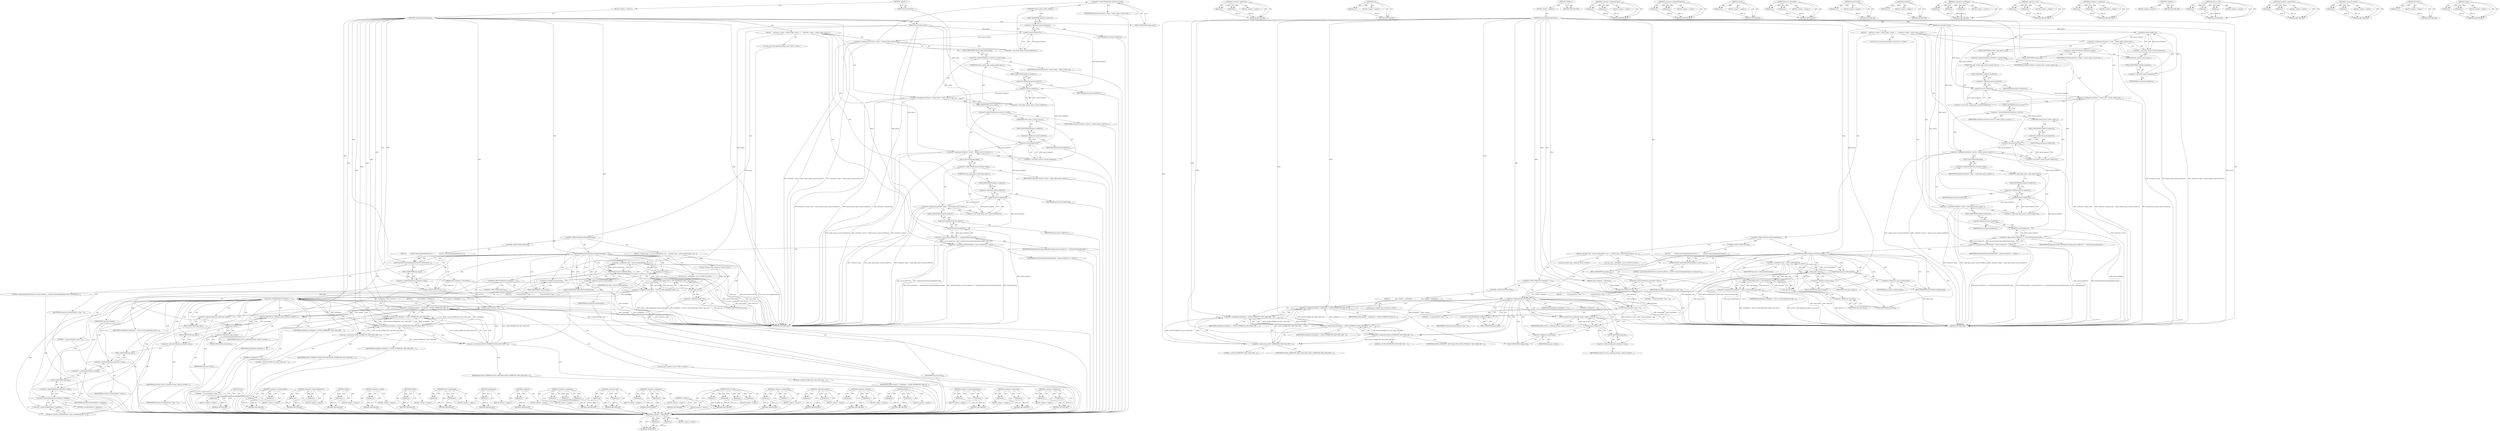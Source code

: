 digraph "strcpy" {
vulnerable_226 [label=<(METHOD,&lt;operator&gt;.subtraction)>];
vulnerable_227 [label=<(PARAM,p1)>];
vulnerable_228 [label=<(PARAM,p2)>];
vulnerable_229 [label=<(BLOCK,&lt;empty&gt;,&lt;empty&gt;)>];
vulnerable_230 [label=<(METHOD_RETURN,ANY)>];
vulnerable_178 [label=<(METHOD,&lt;operator&gt;.fieldAccess)>];
vulnerable_179 [label=<(PARAM,p1)>];
vulnerable_180 [label=<(PARAM,p2)>];
vulnerable_181 [label=<(BLOCK,&lt;empty&gt;,&lt;empty&gt;)>];
vulnerable_182 [label=<(METHOD_RETURN,ANY)>];
vulnerable_201 [label=<(METHOD,size)>];
vulnerable_202 [label=<(PARAM,p1)>];
vulnerable_203 [label=<(BLOCK,&lt;empty&gt;,&lt;empty&gt;)>];
vulnerable_204 [label=<(METHOD_RETURN,ANY)>];
vulnerable_6 [label=<(METHOD,&lt;global&gt;)<SUB>1</SUB>>];
vulnerable_7 [label=<(BLOCK,&lt;empty&gt;,&lt;empty&gt;)<SUB>1</SUB>>];
vulnerable_8 [label=<(METHOD,unmarshallAudioAttributes)<SUB>1</SUB>>];
vulnerable_9 [label=<(PARAM,const Parcel&amp; parcel)<SUB>1</SUB>>];
vulnerable_10 [label=<(PARAM,audio_attributes_t *attributes)<SUB>1</SUB>>];
vulnerable_11 [label=<(BLOCK,{
    attributes-&gt;usage = (audio_usage_t) parce...,{
    attributes-&gt;usage = (audio_usage_t) parce...)<SUB>2</SUB>>];
vulnerable_12 [label=<(&lt;operator&gt;.assignment,attributes-&gt;usage = (audio_usage_t) parcel.read...)<SUB>3</SUB>>];
vulnerable_13 [label=<(&lt;operator&gt;.indirectFieldAccess,attributes-&gt;usage)<SUB>3</SUB>>];
vulnerable_14 [label=<(IDENTIFIER,attributes,attributes-&gt;usage = (audio_usage_t) parcel.read...)<SUB>3</SUB>>];
vulnerable_15 [label=<(FIELD_IDENTIFIER,usage,usage)<SUB>3</SUB>>];
vulnerable_16 [label=<(&lt;operator&gt;.cast,(audio_usage_t) parcel.readInt32())<SUB>3</SUB>>];
vulnerable_17 [label=<(UNKNOWN,audio_usage_t,audio_usage_t)<SUB>3</SUB>>];
vulnerable_18 [label=<(readInt32,parcel.readInt32())<SUB>3</SUB>>];
vulnerable_19 [label=<(&lt;operator&gt;.fieldAccess,parcel.readInt32)<SUB>3</SUB>>];
vulnerable_20 [label=<(IDENTIFIER,parcel,parcel.readInt32())<SUB>3</SUB>>];
vulnerable_21 [label=<(FIELD_IDENTIFIER,readInt32,readInt32)<SUB>3</SUB>>];
vulnerable_22 [label=<(&lt;operator&gt;.assignment,attributes-&gt;content_type = (audio_content_type_...)<SUB>4</SUB>>];
vulnerable_23 [label=<(&lt;operator&gt;.indirectFieldAccess,attributes-&gt;content_type)<SUB>4</SUB>>];
vulnerable_24 [label=<(IDENTIFIER,attributes,attributes-&gt;content_type = (audio_content_type_...)<SUB>4</SUB>>];
vulnerable_25 [label=<(FIELD_IDENTIFIER,content_type,content_type)<SUB>4</SUB>>];
vulnerable_26 [label=<(&lt;operator&gt;.cast,(audio_content_type_t) parcel.readInt32())<SUB>4</SUB>>];
vulnerable_27 [label=<(UNKNOWN,audio_content_type_t,audio_content_type_t)<SUB>4</SUB>>];
vulnerable_28 [label=<(readInt32,parcel.readInt32())<SUB>4</SUB>>];
vulnerable_29 [label=<(&lt;operator&gt;.fieldAccess,parcel.readInt32)<SUB>4</SUB>>];
vulnerable_30 [label=<(IDENTIFIER,parcel,parcel.readInt32())<SUB>4</SUB>>];
vulnerable_31 [label=<(FIELD_IDENTIFIER,readInt32,readInt32)<SUB>4</SUB>>];
vulnerable_32 [label=<(&lt;operator&gt;.assignment,attributes-&gt;source = (audio_source_t) parcel.re...)<SUB>5</SUB>>];
vulnerable_33 [label=<(&lt;operator&gt;.indirectFieldAccess,attributes-&gt;source)<SUB>5</SUB>>];
vulnerable_34 [label=<(IDENTIFIER,attributes,attributes-&gt;source = (audio_source_t) parcel.re...)<SUB>5</SUB>>];
vulnerable_35 [label=<(FIELD_IDENTIFIER,source,source)<SUB>5</SUB>>];
vulnerable_36 [label=<(&lt;operator&gt;.cast,(audio_source_t) parcel.readInt32())<SUB>5</SUB>>];
vulnerable_37 [label=<(UNKNOWN,audio_source_t,audio_source_t)<SUB>5</SUB>>];
vulnerable_38 [label=<(readInt32,parcel.readInt32())<SUB>5</SUB>>];
vulnerable_39 [label=<(&lt;operator&gt;.fieldAccess,parcel.readInt32)<SUB>5</SUB>>];
vulnerable_40 [label=<(IDENTIFIER,parcel,parcel.readInt32())<SUB>5</SUB>>];
vulnerable_41 [label=<(FIELD_IDENTIFIER,readInt32,readInt32)<SUB>5</SUB>>];
vulnerable_42 [label=<(&lt;operator&gt;.assignment,attributes-&gt;flags = (audio_flags_mask_t) parcel...)<SUB>6</SUB>>];
vulnerable_43 [label=<(&lt;operator&gt;.indirectFieldAccess,attributes-&gt;flags)<SUB>6</SUB>>];
vulnerable_44 [label=<(IDENTIFIER,attributes,attributes-&gt;flags = (audio_flags_mask_t) parcel...)<SUB>6</SUB>>];
vulnerable_45 [label=<(FIELD_IDENTIFIER,flags,flags)<SUB>6</SUB>>];
vulnerable_46 [label=<(&lt;operator&gt;.cast,(audio_flags_mask_t) parcel.readInt32())<SUB>6</SUB>>];
vulnerable_47 [label=<(UNKNOWN,audio_flags_mask_t,audio_flags_mask_t)<SUB>6</SUB>>];
vulnerable_48 [label=<(readInt32,parcel.readInt32())<SUB>6</SUB>>];
vulnerable_49 [label=<(&lt;operator&gt;.fieldAccess,parcel.readInt32)<SUB>6</SUB>>];
vulnerable_50 [label=<(IDENTIFIER,parcel,parcel.readInt32())<SUB>6</SUB>>];
vulnerable_51 [label=<(FIELD_IDENTIFIER,readInt32,readInt32)<SUB>6</SUB>>];
vulnerable_52 [label="<(LOCAL,const bool hasFlattenedTag: bool)<SUB>7</SUB>>"];
vulnerable_53 [label=<(&lt;operator&gt;.assignment,hasFlattenedTag = (parcel.readInt32() == kAudio...)<SUB>7</SUB>>];
vulnerable_54 [label=<(IDENTIFIER,hasFlattenedTag,hasFlattenedTag = (parcel.readInt32() == kAudio...)<SUB>7</SUB>>];
vulnerable_55 [label=<(&lt;operator&gt;.equals,parcel.readInt32() == kAudioAttributesMarshallT...)<SUB>7</SUB>>];
vulnerable_56 [label=<(readInt32,parcel.readInt32())<SUB>7</SUB>>];
vulnerable_57 [label=<(&lt;operator&gt;.fieldAccess,parcel.readInt32)<SUB>7</SUB>>];
vulnerable_58 [label=<(IDENTIFIER,parcel,parcel.readInt32())<SUB>7</SUB>>];
vulnerable_59 [label=<(FIELD_IDENTIFIER,readInt32,readInt32)<SUB>7</SUB>>];
vulnerable_60 [label=<(IDENTIFIER,kAudioAttributesMarshallTagFlattenTags,parcel.readInt32() == kAudioAttributesMarshallT...)<SUB>7</SUB>>];
vulnerable_61 [label=<(CONTROL_STRUCTURE,IF,if (hasFlattenedTag))<SUB>8</SUB>>];
vulnerable_62 [label=<(IDENTIFIER,hasFlattenedTag,if (hasFlattenedTag))<SUB>8</SUB>>];
vulnerable_63 [label=<(BLOCK,{
 String16 tags = parcel.readString16();
 ssiz...,{
 String16 tags = parcel.readString16();
 ssiz...)<SUB>8</SUB>>];
vulnerable_64 [label="<(LOCAL,String16 tags: String16)<SUB>9</SUB>>"];
vulnerable_65 [label=<(&lt;operator&gt;.assignment,tags = parcel.readString16())<SUB>9</SUB>>];
vulnerable_66 [label=<(IDENTIFIER,tags,tags = parcel.readString16())<SUB>9</SUB>>];
vulnerable_67 [label=<(readString16,parcel.readString16())<SUB>9</SUB>>];
vulnerable_68 [label=<(&lt;operator&gt;.fieldAccess,parcel.readString16)<SUB>9</SUB>>];
vulnerable_69 [label=<(IDENTIFIER,parcel,parcel.readString16())<SUB>9</SUB>>];
vulnerable_70 [label=<(FIELD_IDENTIFIER,readString16,readString16)<SUB>9</SUB>>];
vulnerable_71 [label="<(LOCAL,ssize_t realTagSize: ssize_t)<SUB>10</SUB>>"];
vulnerable_72 [label=<(&lt;operator&gt;.assignment,realTagSize = utf16_to_utf8_length(tags.string(...)<SUB>10</SUB>>];
vulnerable_73 [label=<(IDENTIFIER,realTagSize,realTagSize = utf16_to_utf8_length(tags.string(...)<SUB>10</SUB>>];
vulnerable_74 [label=<(utf16_to_utf8_length,utf16_to_utf8_length(tags.string(), tags.size()))<SUB>10</SUB>>];
vulnerable_75 [label=<(string,tags.string())<SUB>10</SUB>>];
vulnerable_76 [label=<(&lt;operator&gt;.fieldAccess,tags.string)<SUB>10</SUB>>];
vulnerable_77 [label=<(IDENTIFIER,tags,tags.string())<SUB>10</SUB>>];
vulnerable_78 [label=<(FIELD_IDENTIFIER,string,string)<SUB>10</SUB>>];
vulnerable_79 [label=<(size,tags.size())<SUB>10</SUB>>];
vulnerable_80 [label=<(&lt;operator&gt;.fieldAccess,tags.size)<SUB>10</SUB>>];
vulnerable_81 [label=<(IDENTIFIER,tags,tags.size())<SUB>10</SUB>>];
vulnerable_82 [label=<(FIELD_IDENTIFIER,size,size)<SUB>10</SUB>>];
vulnerable_83 [label=<(CONTROL_STRUCTURE,IF,if (realTagSize &lt;= 0))<SUB>11</SUB>>];
vulnerable_84 [label=<(&lt;operator&gt;.lessEqualsThan,realTagSize &lt;= 0)<SUB>11</SUB>>];
vulnerable_85 [label=<(IDENTIFIER,realTagSize,realTagSize &lt;= 0)<SUB>11</SUB>>];
vulnerable_86 [label=<(LITERAL,0,realTagSize &lt;= 0)<SUB>11</SUB>>];
vulnerable_87 [label=<(BLOCK,{
            strcpy(attributes-&gt;tags, &quot;&quot;);
 },{
            strcpy(attributes-&gt;tags, &quot;&quot;);
 })<SUB>11</SUB>>];
vulnerable_88 [label=<(strcpy,strcpy(attributes-&gt;tags, &quot;&quot;))<SUB>12</SUB>>];
vulnerable_89 [label=<(&lt;operator&gt;.indirectFieldAccess,attributes-&gt;tags)<SUB>12</SUB>>];
vulnerable_90 [label=<(IDENTIFIER,attributes,strcpy(attributes-&gt;tags, &quot;&quot;))<SUB>12</SUB>>];
vulnerable_91 [label=<(FIELD_IDENTIFIER,tags,tags)<SUB>12</SUB>>];
vulnerable_92 [label=<(LITERAL,&quot;&quot;,strcpy(attributes-&gt;tags, &quot;&quot;))<SUB>12</SUB>>];
vulnerable_93 [label=<(CONTROL_STRUCTURE,ELSE,else)<SUB>13</SUB>>];
vulnerable_94 [label=<(BLOCK,{

             size_t tagSize = realTagSize &gt; ...,{

             size_t tagSize = realTagSize &gt; ...)<SUB>13</SUB>>];
vulnerable_95 [label="<(LOCAL,size_t tagSize: size_t)<SUB>15</SUB>>"];
vulnerable_96 [label=<(&lt;operator&gt;.assignment,tagSize = realTagSize &gt; AUDIO_ATTRIBUTES_TAGS_M...)<SUB>15</SUB>>];
vulnerable_97 [label=<(IDENTIFIER,tagSize,tagSize = realTagSize &gt; AUDIO_ATTRIBUTES_TAGS_M...)<SUB>15</SUB>>];
vulnerable_98 [label=<(&lt;operator&gt;.conditional,realTagSize &gt; AUDIO_ATTRIBUTES_TAGS_MAX_SIZE - ...)<SUB>15</SUB>>];
vulnerable_99 [label=<(&lt;operator&gt;.greaterThan,realTagSize &gt; AUDIO_ATTRIBUTES_TAGS_MAX_SIZE - 1)<SUB>15</SUB>>];
vulnerable_100 [label=<(IDENTIFIER,realTagSize,realTagSize &gt; AUDIO_ATTRIBUTES_TAGS_MAX_SIZE - 1)<SUB>15</SUB>>];
vulnerable_101 [label=<(&lt;operator&gt;.subtraction,AUDIO_ATTRIBUTES_TAGS_MAX_SIZE - 1)<SUB>15</SUB>>];
vulnerable_102 [label=<(IDENTIFIER,AUDIO_ATTRIBUTES_TAGS_MAX_SIZE,AUDIO_ATTRIBUTES_TAGS_MAX_SIZE - 1)<SUB>15</SUB>>];
vulnerable_103 [label=<(LITERAL,1,AUDIO_ATTRIBUTES_TAGS_MAX_SIZE - 1)<SUB>15</SUB>>];
vulnerable_104 [label=<(&lt;operator&gt;.subtraction,AUDIO_ATTRIBUTES_TAGS_MAX_SIZE - 1)<SUB>16</SUB>>];
vulnerable_105 [label=<(IDENTIFIER,AUDIO_ATTRIBUTES_TAGS_MAX_SIZE,AUDIO_ATTRIBUTES_TAGS_MAX_SIZE - 1)<SUB>16</SUB>>];
vulnerable_106 [label=<(LITERAL,1,AUDIO_ATTRIBUTES_TAGS_MAX_SIZE - 1)<SUB>16</SUB>>];
vulnerable_107 [label=<(IDENTIFIER,realTagSize,realTagSize &gt; AUDIO_ATTRIBUTES_TAGS_MAX_SIZE - ...)<SUB>16</SUB>>];
vulnerable_108 [label=<(utf16_to_utf8,utf16_to_utf8(tags.string(), tagSize, attribute...)<SUB>17</SUB>>];
vulnerable_109 [label=<(string,tags.string())<SUB>17</SUB>>];
vulnerable_110 [label=<(&lt;operator&gt;.fieldAccess,tags.string)<SUB>17</SUB>>];
vulnerable_111 [label=<(IDENTIFIER,tags,tags.string())<SUB>17</SUB>>];
vulnerable_112 [label=<(FIELD_IDENTIFIER,string,string)<SUB>17</SUB>>];
vulnerable_113 [label=<(IDENTIFIER,tagSize,utf16_to_utf8(tags.string(), tagSize, attribute...)<SUB>17</SUB>>];
vulnerable_114 [label=<(&lt;operator&gt;.indirectFieldAccess,attributes-&gt;tags)<SUB>17</SUB>>];
vulnerable_115 [label=<(IDENTIFIER,attributes,utf16_to_utf8(tags.string(), tagSize, attribute...)<SUB>17</SUB>>];
vulnerable_116 [label=<(FIELD_IDENTIFIER,tags,tags)<SUB>17</SUB>>];
vulnerable_117 [label=<(CONTROL_STRUCTURE,ELSE,else)<SUB>19</SUB>>];
vulnerable_118 [label=<(BLOCK,{
         ALOGE(&quot;unmarshallAudioAttributes() r...,{
         ALOGE(&quot;unmarshallAudioAttributes() r...)<SUB>19</SUB>>];
vulnerable_119 [label=<(ALOGE,ALOGE(&quot;unmarshallAudioAttributes() received unf...)<SUB>20</SUB>>];
vulnerable_120 [label=<(LITERAL,&quot;unmarshallAudioAttributes() received unflatten...,ALOGE(&quot;unmarshallAudioAttributes() received unf...)<SUB>20</SUB>>];
vulnerable_121 [label=<(strcpy,strcpy(attributes-&gt;tags, &quot;&quot;))<SUB>21</SUB>>];
vulnerable_122 [label=<(&lt;operator&gt;.indirectFieldAccess,attributes-&gt;tags)<SUB>21</SUB>>];
vulnerable_123 [label=<(IDENTIFIER,attributes,strcpy(attributes-&gt;tags, &quot;&quot;))<SUB>21</SUB>>];
vulnerable_124 [label=<(FIELD_IDENTIFIER,tags,tags)<SUB>21</SUB>>];
vulnerable_125 [label=<(LITERAL,&quot;&quot;,strcpy(attributes-&gt;tags, &quot;&quot;))<SUB>21</SUB>>];
vulnerable_126 [label=<(METHOD_RETURN,void)<SUB>1</SUB>>];
vulnerable_128 [label=<(METHOD_RETURN,ANY)<SUB>1</SUB>>];
vulnerable_205 [label=<(METHOD,&lt;operator&gt;.lessEqualsThan)>];
vulnerable_206 [label=<(PARAM,p1)>];
vulnerable_207 [label=<(PARAM,p2)>];
vulnerable_208 [label=<(BLOCK,&lt;empty&gt;,&lt;empty&gt;)>];
vulnerable_209 [label=<(METHOD_RETURN,ANY)>];
vulnerable_164 [label=<(METHOD,&lt;operator&gt;.indirectFieldAccess)>];
vulnerable_165 [label=<(PARAM,p1)>];
vulnerable_166 [label=<(PARAM,p2)>];
vulnerable_167 [label=<(BLOCK,&lt;empty&gt;,&lt;empty&gt;)>];
vulnerable_168 [label=<(METHOD_RETURN,ANY)>];
vulnerable_197 [label=<(METHOD,string)>];
vulnerable_198 [label=<(PARAM,p1)>];
vulnerable_199 [label=<(BLOCK,&lt;empty&gt;,&lt;empty&gt;)>];
vulnerable_200 [label=<(METHOD_RETURN,ANY)>];
vulnerable_192 [label=<(METHOD,utf16_to_utf8_length)>];
vulnerable_193 [label=<(PARAM,p1)>];
vulnerable_194 [label=<(PARAM,p2)>];
vulnerable_195 [label=<(BLOCK,&lt;empty&gt;,&lt;empty&gt;)>];
vulnerable_196 [label=<(METHOD_RETURN,ANY)>];
vulnerable_188 [label=<(METHOD,readString16)>];
vulnerable_189 [label=<(PARAM,p1)>];
vulnerable_190 [label=<(BLOCK,&lt;empty&gt;,&lt;empty&gt;)>];
vulnerable_191 [label=<(METHOD_RETURN,ANY)>];
vulnerable_174 [label=<(METHOD,readInt32)>];
vulnerable_175 [label=<(PARAM,p1)>];
vulnerable_176 [label=<(BLOCK,&lt;empty&gt;,&lt;empty&gt;)>];
vulnerable_177 [label=<(METHOD_RETURN,ANY)>];
vulnerable_215 [label=<(METHOD,&lt;operator&gt;.conditional)>];
vulnerable_216 [label=<(PARAM,p1)>];
vulnerable_217 [label=<(PARAM,p2)>];
vulnerable_218 [label=<(PARAM,p3)>];
vulnerable_219 [label=<(BLOCK,&lt;empty&gt;,&lt;empty&gt;)>];
vulnerable_220 [label=<(METHOD_RETURN,ANY)>];
vulnerable_169 [label=<(METHOD,&lt;operator&gt;.cast)>];
vulnerable_170 [label=<(PARAM,p1)>];
vulnerable_171 [label=<(PARAM,p2)>];
vulnerable_172 [label=<(BLOCK,&lt;empty&gt;,&lt;empty&gt;)>];
vulnerable_173 [label=<(METHOD_RETURN,ANY)>];
vulnerable_159 [label=<(METHOD,&lt;operator&gt;.assignment)>];
vulnerable_160 [label=<(PARAM,p1)>];
vulnerable_161 [label=<(PARAM,p2)>];
vulnerable_162 [label=<(BLOCK,&lt;empty&gt;,&lt;empty&gt;)>];
vulnerable_163 [label=<(METHOD_RETURN,ANY)>];
vulnerable_153 [label=<(METHOD,&lt;global&gt;)<SUB>1</SUB>>];
vulnerable_154 [label=<(BLOCK,&lt;empty&gt;,&lt;empty&gt;)>];
vulnerable_155 [label=<(METHOD_RETURN,ANY)>];
vulnerable_231 [label=<(METHOD,utf16_to_utf8)>];
vulnerable_232 [label=<(PARAM,p1)>];
vulnerable_233 [label=<(PARAM,p2)>];
vulnerable_234 [label=<(PARAM,p3)>];
vulnerable_235 [label=<(BLOCK,&lt;empty&gt;,&lt;empty&gt;)>];
vulnerable_236 [label=<(METHOD_RETURN,ANY)>];
vulnerable_221 [label=<(METHOD,&lt;operator&gt;.greaterThan)>];
vulnerable_222 [label=<(PARAM,p1)>];
vulnerable_223 [label=<(PARAM,p2)>];
vulnerable_224 [label=<(BLOCK,&lt;empty&gt;,&lt;empty&gt;)>];
vulnerable_225 [label=<(METHOD_RETURN,ANY)>];
vulnerable_183 [label=<(METHOD,&lt;operator&gt;.equals)>];
vulnerable_184 [label=<(PARAM,p1)>];
vulnerable_185 [label=<(PARAM,p2)>];
vulnerable_186 [label=<(BLOCK,&lt;empty&gt;,&lt;empty&gt;)>];
vulnerable_187 [label=<(METHOD_RETURN,ANY)>];
vulnerable_237 [label=<(METHOD,ALOGE)>];
vulnerable_238 [label=<(PARAM,p1)>];
vulnerable_239 [label=<(BLOCK,&lt;empty&gt;,&lt;empty&gt;)>];
vulnerable_240 [label=<(METHOD_RETURN,ANY)>];
vulnerable_210 [label=<(METHOD,strcpy)>];
vulnerable_211 [label=<(PARAM,p1)>];
vulnerable_212 [label=<(PARAM,p2)>];
vulnerable_213 [label=<(BLOCK,&lt;empty&gt;,&lt;empty&gt;)>];
vulnerable_214 [label=<(METHOD_RETURN,ANY)>];
fixed_258 [label=<(METHOD,&lt;operator&gt;.indirectIndexAccess)>];
fixed_259 [label=<(PARAM,p1)>];
fixed_260 [label=<(PARAM,p2)>];
fixed_261 [label=<(BLOCK,&lt;empty&gt;,&lt;empty&gt;)>];
fixed_262 [label=<(METHOD_RETURN,ANY)>];
fixed_237 [label=<(METHOD,&lt;operator&gt;.subtraction)>];
fixed_238 [label=<(PARAM,p1)>];
fixed_239 [label=<(PARAM,p2)>];
fixed_240 [label=<(BLOCK,&lt;empty&gt;,&lt;empty&gt;)>];
fixed_241 [label=<(METHOD_RETURN,ANY)>];
fixed_189 [label=<(METHOD,&lt;operator&gt;.fieldAccess)>];
fixed_190 [label=<(PARAM,p1)>];
fixed_191 [label=<(PARAM,p2)>];
fixed_192 [label=<(BLOCK,&lt;empty&gt;,&lt;empty&gt;)>];
fixed_193 [label=<(METHOD_RETURN,ANY)>];
fixed_212 [label=<(METHOD,size)>];
fixed_213 [label=<(PARAM,p1)>];
fixed_214 [label=<(BLOCK,&lt;empty&gt;,&lt;empty&gt;)>];
fixed_215 [label=<(METHOD_RETURN,ANY)>];
fixed_6 [label=<(METHOD,&lt;global&gt;)<SUB>1</SUB>>];
fixed_7 [label=<(BLOCK,&lt;empty&gt;,&lt;empty&gt;)<SUB>1</SUB>>];
fixed_8 [label=<(METHOD,unmarshallAudioAttributes)<SUB>1</SUB>>];
fixed_9 [label=<(PARAM,const Parcel&amp; parcel)<SUB>1</SUB>>];
fixed_10 [label=<(PARAM,audio_attributes_t *attributes)<SUB>1</SUB>>];
fixed_11 [label=<(BLOCK,{
    attributes-&gt;usage = (audio_usage_t) parce...,{
    attributes-&gt;usage = (audio_usage_t) parce...)<SUB>2</SUB>>];
fixed_12 [label=<(&lt;operator&gt;.assignment,attributes-&gt;usage = (audio_usage_t) parcel.read...)<SUB>3</SUB>>];
fixed_13 [label=<(&lt;operator&gt;.indirectFieldAccess,attributes-&gt;usage)<SUB>3</SUB>>];
fixed_14 [label=<(IDENTIFIER,attributes,attributes-&gt;usage = (audio_usage_t) parcel.read...)<SUB>3</SUB>>];
fixed_15 [label=<(FIELD_IDENTIFIER,usage,usage)<SUB>3</SUB>>];
fixed_16 [label=<(&lt;operator&gt;.cast,(audio_usage_t) parcel.readInt32())<SUB>3</SUB>>];
fixed_17 [label=<(UNKNOWN,audio_usage_t,audio_usage_t)<SUB>3</SUB>>];
fixed_18 [label=<(readInt32,parcel.readInt32())<SUB>3</SUB>>];
fixed_19 [label=<(&lt;operator&gt;.fieldAccess,parcel.readInt32)<SUB>3</SUB>>];
fixed_20 [label=<(IDENTIFIER,parcel,parcel.readInt32())<SUB>3</SUB>>];
fixed_21 [label=<(FIELD_IDENTIFIER,readInt32,readInt32)<SUB>3</SUB>>];
fixed_22 [label=<(&lt;operator&gt;.assignment,attributes-&gt;content_type = (audio_content_type_...)<SUB>4</SUB>>];
fixed_23 [label=<(&lt;operator&gt;.indirectFieldAccess,attributes-&gt;content_type)<SUB>4</SUB>>];
fixed_24 [label=<(IDENTIFIER,attributes,attributes-&gt;content_type = (audio_content_type_...)<SUB>4</SUB>>];
fixed_25 [label=<(FIELD_IDENTIFIER,content_type,content_type)<SUB>4</SUB>>];
fixed_26 [label=<(&lt;operator&gt;.cast,(audio_content_type_t) parcel.readInt32())<SUB>4</SUB>>];
fixed_27 [label=<(UNKNOWN,audio_content_type_t,audio_content_type_t)<SUB>4</SUB>>];
fixed_28 [label=<(readInt32,parcel.readInt32())<SUB>4</SUB>>];
fixed_29 [label=<(&lt;operator&gt;.fieldAccess,parcel.readInt32)<SUB>4</SUB>>];
fixed_30 [label=<(IDENTIFIER,parcel,parcel.readInt32())<SUB>4</SUB>>];
fixed_31 [label=<(FIELD_IDENTIFIER,readInt32,readInt32)<SUB>4</SUB>>];
fixed_32 [label=<(&lt;operator&gt;.assignment,attributes-&gt;source = (audio_source_t) parcel.re...)<SUB>5</SUB>>];
fixed_33 [label=<(&lt;operator&gt;.indirectFieldAccess,attributes-&gt;source)<SUB>5</SUB>>];
fixed_34 [label=<(IDENTIFIER,attributes,attributes-&gt;source = (audio_source_t) parcel.re...)<SUB>5</SUB>>];
fixed_35 [label=<(FIELD_IDENTIFIER,source,source)<SUB>5</SUB>>];
fixed_36 [label=<(&lt;operator&gt;.cast,(audio_source_t) parcel.readInt32())<SUB>5</SUB>>];
fixed_37 [label=<(UNKNOWN,audio_source_t,audio_source_t)<SUB>5</SUB>>];
fixed_38 [label=<(readInt32,parcel.readInt32())<SUB>5</SUB>>];
fixed_39 [label=<(&lt;operator&gt;.fieldAccess,parcel.readInt32)<SUB>5</SUB>>];
fixed_40 [label=<(IDENTIFIER,parcel,parcel.readInt32())<SUB>5</SUB>>];
fixed_41 [label=<(FIELD_IDENTIFIER,readInt32,readInt32)<SUB>5</SUB>>];
fixed_42 [label=<(&lt;operator&gt;.assignment,attributes-&gt;flags = (audio_flags_mask_t) parcel...)<SUB>6</SUB>>];
fixed_43 [label=<(&lt;operator&gt;.indirectFieldAccess,attributes-&gt;flags)<SUB>6</SUB>>];
fixed_44 [label=<(IDENTIFIER,attributes,attributes-&gt;flags = (audio_flags_mask_t) parcel...)<SUB>6</SUB>>];
fixed_45 [label=<(FIELD_IDENTIFIER,flags,flags)<SUB>6</SUB>>];
fixed_46 [label=<(&lt;operator&gt;.cast,(audio_flags_mask_t) parcel.readInt32())<SUB>6</SUB>>];
fixed_47 [label=<(UNKNOWN,audio_flags_mask_t,audio_flags_mask_t)<SUB>6</SUB>>];
fixed_48 [label=<(readInt32,parcel.readInt32())<SUB>6</SUB>>];
fixed_49 [label=<(&lt;operator&gt;.fieldAccess,parcel.readInt32)<SUB>6</SUB>>];
fixed_50 [label=<(IDENTIFIER,parcel,parcel.readInt32())<SUB>6</SUB>>];
fixed_51 [label=<(FIELD_IDENTIFIER,readInt32,readInt32)<SUB>6</SUB>>];
fixed_52 [label="<(LOCAL,const bool hasFlattenedTag: bool)<SUB>7</SUB>>"];
fixed_53 [label=<(&lt;operator&gt;.assignment,hasFlattenedTag = (parcel.readInt32() == kAudio...)<SUB>7</SUB>>];
fixed_54 [label=<(IDENTIFIER,hasFlattenedTag,hasFlattenedTag = (parcel.readInt32() == kAudio...)<SUB>7</SUB>>];
fixed_55 [label=<(&lt;operator&gt;.equals,parcel.readInt32() == kAudioAttributesMarshallT...)<SUB>7</SUB>>];
fixed_56 [label=<(readInt32,parcel.readInt32())<SUB>7</SUB>>];
fixed_57 [label=<(&lt;operator&gt;.fieldAccess,parcel.readInt32)<SUB>7</SUB>>];
fixed_58 [label=<(IDENTIFIER,parcel,parcel.readInt32())<SUB>7</SUB>>];
fixed_59 [label=<(FIELD_IDENTIFIER,readInt32,readInt32)<SUB>7</SUB>>];
fixed_60 [label=<(IDENTIFIER,kAudioAttributesMarshallTagFlattenTags,parcel.readInt32() == kAudioAttributesMarshallT...)<SUB>7</SUB>>];
fixed_61 [label=<(CONTROL_STRUCTURE,IF,if (hasFlattenedTag))<SUB>8</SUB>>];
fixed_62 [label=<(IDENTIFIER,hasFlattenedTag,if (hasFlattenedTag))<SUB>8</SUB>>];
fixed_63 [label=<(BLOCK,{
 String16 tags = parcel.readString16();
 ssiz...,{
 String16 tags = parcel.readString16();
 ssiz...)<SUB>8</SUB>>];
fixed_64 [label="<(LOCAL,String16 tags: String16)<SUB>9</SUB>>"];
fixed_65 [label=<(&lt;operator&gt;.assignment,tags = parcel.readString16())<SUB>9</SUB>>];
fixed_66 [label=<(IDENTIFIER,tags,tags = parcel.readString16())<SUB>9</SUB>>];
fixed_67 [label=<(readString16,parcel.readString16())<SUB>9</SUB>>];
fixed_68 [label=<(&lt;operator&gt;.fieldAccess,parcel.readString16)<SUB>9</SUB>>];
fixed_69 [label=<(IDENTIFIER,parcel,parcel.readString16())<SUB>9</SUB>>];
fixed_70 [label=<(FIELD_IDENTIFIER,readString16,readString16)<SUB>9</SUB>>];
fixed_71 [label="<(LOCAL,ssize_t realTagSize: ssize_t)<SUB>10</SUB>>"];
fixed_72 [label=<(&lt;operator&gt;.assignment,realTagSize = utf16_to_utf8_length(tags.string(...)<SUB>10</SUB>>];
fixed_73 [label=<(IDENTIFIER,realTagSize,realTagSize = utf16_to_utf8_length(tags.string(...)<SUB>10</SUB>>];
fixed_74 [label=<(utf16_to_utf8_length,utf16_to_utf8_length(tags.string(), tags.size()))<SUB>10</SUB>>];
fixed_75 [label=<(string,tags.string())<SUB>10</SUB>>];
fixed_76 [label=<(&lt;operator&gt;.fieldAccess,tags.string)<SUB>10</SUB>>];
fixed_77 [label=<(IDENTIFIER,tags,tags.string())<SUB>10</SUB>>];
fixed_78 [label=<(FIELD_IDENTIFIER,string,string)<SUB>10</SUB>>];
fixed_79 [label=<(size,tags.size())<SUB>10</SUB>>];
fixed_80 [label=<(&lt;operator&gt;.fieldAccess,tags.size)<SUB>10</SUB>>];
fixed_81 [label=<(IDENTIFIER,tags,tags.size())<SUB>10</SUB>>];
fixed_82 [label=<(FIELD_IDENTIFIER,size,size)<SUB>10</SUB>>];
fixed_83 [label=<(CONTROL_STRUCTURE,IF,if (realTagSize &lt;= 0))<SUB>11</SUB>>];
fixed_84 [label=<(&lt;operator&gt;.lessEqualsThan,realTagSize &lt;= 0)<SUB>11</SUB>>];
fixed_85 [label=<(IDENTIFIER,realTagSize,realTagSize &lt;= 0)<SUB>11</SUB>>];
fixed_86 [label=<(LITERAL,0,realTagSize &lt;= 0)<SUB>11</SUB>>];
fixed_87 [label=<(BLOCK,{
            strcpy(attributes-&gt;tags, &quot;&quot;);
 },{
            strcpy(attributes-&gt;tags, &quot;&quot;);
 })<SUB>11</SUB>>];
fixed_88 [label=<(strcpy,strcpy(attributes-&gt;tags, &quot;&quot;))<SUB>12</SUB>>];
fixed_89 [label=<(&lt;operator&gt;.indirectFieldAccess,attributes-&gt;tags)<SUB>12</SUB>>];
fixed_90 [label=<(IDENTIFIER,attributes,strcpy(attributes-&gt;tags, &quot;&quot;))<SUB>12</SUB>>];
fixed_91 [label=<(FIELD_IDENTIFIER,tags,tags)<SUB>12</SUB>>];
fixed_92 [label=<(LITERAL,&quot;&quot;,strcpy(attributes-&gt;tags, &quot;&quot;))<SUB>12</SUB>>];
fixed_93 [label=<(CONTROL_STRUCTURE,ELSE,else)<SUB>13</SUB>>];
fixed_94 [label=<(BLOCK,{

             size_t tagSize = realTagSize &gt; ...,{

             size_t tagSize = realTagSize &gt; ...)<SUB>13</SUB>>];
fixed_95 [label="<(LOCAL,size_t tagSize: size_t)<SUB>15</SUB>>"];
fixed_96 [label=<(&lt;operator&gt;.assignment,tagSize = realTagSize &gt; AUDIO_ATTRIBUTES_TAGS_M...)<SUB>15</SUB>>];
fixed_97 [label=<(IDENTIFIER,tagSize,tagSize = realTagSize &gt; AUDIO_ATTRIBUTES_TAGS_M...)<SUB>15</SUB>>];
fixed_98 [label=<(&lt;operator&gt;.conditional,realTagSize &gt; AUDIO_ATTRIBUTES_TAGS_MAX_SIZE - ...)<SUB>15</SUB>>];
fixed_99 [label=<(&lt;operator&gt;.greaterThan,realTagSize &gt; AUDIO_ATTRIBUTES_TAGS_MAX_SIZE - 1)<SUB>15</SUB>>];
fixed_100 [label=<(IDENTIFIER,realTagSize,realTagSize &gt; AUDIO_ATTRIBUTES_TAGS_MAX_SIZE - 1)<SUB>15</SUB>>];
fixed_101 [label=<(&lt;operator&gt;.subtraction,AUDIO_ATTRIBUTES_TAGS_MAX_SIZE - 1)<SUB>15</SUB>>];
fixed_102 [label=<(IDENTIFIER,AUDIO_ATTRIBUTES_TAGS_MAX_SIZE,AUDIO_ATTRIBUTES_TAGS_MAX_SIZE - 1)<SUB>15</SUB>>];
fixed_103 [label=<(LITERAL,1,AUDIO_ATTRIBUTES_TAGS_MAX_SIZE - 1)<SUB>15</SUB>>];
fixed_104 [label=<(&lt;operator&gt;.subtraction,AUDIO_ATTRIBUTES_TAGS_MAX_SIZE - 1)<SUB>16</SUB>>];
fixed_105 [label=<(IDENTIFIER,AUDIO_ATTRIBUTES_TAGS_MAX_SIZE,AUDIO_ATTRIBUTES_TAGS_MAX_SIZE - 1)<SUB>16</SUB>>];
fixed_106 [label=<(LITERAL,1,AUDIO_ATTRIBUTES_TAGS_MAX_SIZE - 1)<SUB>16</SUB>>];
fixed_107 [label=<(IDENTIFIER,realTagSize,realTagSize &gt; AUDIO_ATTRIBUTES_TAGS_MAX_SIZE - ...)<SUB>16</SUB>>];
fixed_108 [label=<(utf16_to_utf8,utf16_to_utf8(tags.string(), tagSize, attribute...)<SUB>17</SUB>>];
fixed_109 [label=<(string,tags.string())<SUB>17</SUB>>];
fixed_110 [label=<(&lt;operator&gt;.fieldAccess,tags.string)<SUB>17</SUB>>];
fixed_111 [label=<(IDENTIFIER,tags,tags.string())<SUB>17</SUB>>];
fixed_112 [label=<(FIELD_IDENTIFIER,string,string)<SUB>17</SUB>>];
fixed_113 [label=<(IDENTIFIER,tagSize,utf16_to_utf8(tags.string(), tagSize, attribute...)<SUB>17</SUB>>];
fixed_114 [label=<(&lt;operator&gt;.indirectFieldAccess,attributes-&gt;tags)<SUB>17</SUB>>];
fixed_115 [label=<(IDENTIFIER,attributes,utf16_to_utf8(tags.string(), tagSize, attribute...)<SUB>17</SUB>>];
fixed_116 [label=<(FIELD_IDENTIFIER,tags,tags)<SUB>17</SUB>>];
fixed_117 [label=<(&lt;operator&gt;.division,sizeof(attributes-&gt;tags) / sizeof(attributes-&gt;t...)<SUB>18</SUB>>];
fixed_118 [label=<(&lt;operator&gt;.sizeOf,sizeof(attributes-&gt;tags))<SUB>18</SUB>>];
fixed_119 [label=<(&lt;operator&gt;.indirectFieldAccess,attributes-&gt;tags)<SUB>18</SUB>>];
fixed_120 [label=<(IDENTIFIER,attributes,sizeof(attributes-&gt;tags))<SUB>18</SUB>>];
fixed_121 [label=<(FIELD_IDENTIFIER,tags,tags)<SUB>18</SUB>>];
fixed_122 [label=<(&lt;operator&gt;.sizeOf,sizeof(attributes-&gt;tags[0]))<SUB>18</SUB>>];
fixed_123 [label=<(&lt;operator&gt;.indirectIndexAccess,attributes-&gt;tags[0])<SUB>18</SUB>>];
fixed_124 [label=<(&lt;operator&gt;.indirectFieldAccess,attributes-&gt;tags)<SUB>18</SUB>>];
fixed_125 [label=<(IDENTIFIER,attributes,sizeof(attributes-&gt;tags[0]))<SUB>18</SUB>>];
fixed_126 [label=<(FIELD_IDENTIFIER,tags,tags)<SUB>18</SUB>>];
fixed_127 [label=<(LITERAL,0,sizeof(attributes-&gt;tags[0]))<SUB>18</SUB>>];
fixed_128 [label=<(CONTROL_STRUCTURE,ELSE,else)<SUB>20</SUB>>];
fixed_129 [label=<(BLOCK,{
         ALOGE(&quot;unmarshallAudioAttributes() r...,{
         ALOGE(&quot;unmarshallAudioAttributes() r...)<SUB>20</SUB>>];
fixed_130 [label=<(ALOGE,ALOGE(&quot;unmarshallAudioAttributes() received unf...)<SUB>21</SUB>>];
fixed_131 [label=<(LITERAL,&quot;unmarshallAudioAttributes() received unflatten...,ALOGE(&quot;unmarshallAudioAttributes() received unf...)<SUB>21</SUB>>];
fixed_132 [label=<(strcpy,strcpy(attributes-&gt;tags, &quot;&quot;))<SUB>22</SUB>>];
fixed_133 [label=<(&lt;operator&gt;.indirectFieldAccess,attributes-&gt;tags)<SUB>22</SUB>>];
fixed_134 [label=<(IDENTIFIER,attributes,strcpy(attributes-&gt;tags, &quot;&quot;))<SUB>22</SUB>>];
fixed_135 [label=<(FIELD_IDENTIFIER,tags,tags)<SUB>22</SUB>>];
fixed_136 [label=<(LITERAL,&quot;&quot;,strcpy(attributes-&gt;tags, &quot;&quot;))<SUB>22</SUB>>];
fixed_137 [label=<(METHOD_RETURN,void)<SUB>1</SUB>>];
fixed_139 [label=<(METHOD_RETURN,ANY)<SUB>1</SUB>>];
fixed_216 [label=<(METHOD,&lt;operator&gt;.lessEqualsThan)>];
fixed_217 [label=<(PARAM,p1)>];
fixed_218 [label=<(PARAM,p2)>];
fixed_219 [label=<(BLOCK,&lt;empty&gt;,&lt;empty&gt;)>];
fixed_220 [label=<(METHOD_RETURN,ANY)>];
fixed_175 [label=<(METHOD,&lt;operator&gt;.indirectFieldAccess)>];
fixed_176 [label=<(PARAM,p1)>];
fixed_177 [label=<(PARAM,p2)>];
fixed_178 [label=<(BLOCK,&lt;empty&gt;,&lt;empty&gt;)>];
fixed_179 [label=<(METHOD_RETURN,ANY)>];
fixed_208 [label=<(METHOD,string)>];
fixed_209 [label=<(PARAM,p1)>];
fixed_210 [label=<(BLOCK,&lt;empty&gt;,&lt;empty&gt;)>];
fixed_211 [label=<(METHOD_RETURN,ANY)>];
fixed_254 [label=<(METHOD,&lt;operator&gt;.sizeOf)>];
fixed_255 [label=<(PARAM,p1)>];
fixed_256 [label=<(BLOCK,&lt;empty&gt;,&lt;empty&gt;)>];
fixed_257 [label=<(METHOD_RETURN,ANY)>];
fixed_263 [label=<(METHOD,ALOGE)>];
fixed_264 [label=<(PARAM,p1)>];
fixed_265 [label=<(BLOCK,&lt;empty&gt;,&lt;empty&gt;)>];
fixed_266 [label=<(METHOD_RETURN,ANY)>];
fixed_203 [label=<(METHOD,utf16_to_utf8_length)>];
fixed_204 [label=<(PARAM,p1)>];
fixed_205 [label=<(PARAM,p2)>];
fixed_206 [label=<(BLOCK,&lt;empty&gt;,&lt;empty&gt;)>];
fixed_207 [label=<(METHOD_RETURN,ANY)>];
fixed_199 [label=<(METHOD,readString16)>];
fixed_200 [label=<(PARAM,p1)>];
fixed_201 [label=<(BLOCK,&lt;empty&gt;,&lt;empty&gt;)>];
fixed_202 [label=<(METHOD_RETURN,ANY)>];
fixed_185 [label=<(METHOD,readInt32)>];
fixed_186 [label=<(PARAM,p1)>];
fixed_187 [label=<(BLOCK,&lt;empty&gt;,&lt;empty&gt;)>];
fixed_188 [label=<(METHOD_RETURN,ANY)>];
fixed_226 [label=<(METHOD,&lt;operator&gt;.conditional)>];
fixed_227 [label=<(PARAM,p1)>];
fixed_228 [label=<(PARAM,p2)>];
fixed_229 [label=<(PARAM,p3)>];
fixed_230 [label=<(BLOCK,&lt;empty&gt;,&lt;empty&gt;)>];
fixed_231 [label=<(METHOD_RETURN,ANY)>];
fixed_180 [label=<(METHOD,&lt;operator&gt;.cast)>];
fixed_181 [label=<(PARAM,p1)>];
fixed_182 [label=<(PARAM,p2)>];
fixed_183 [label=<(BLOCK,&lt;empty&gt;,&lt;empty&gt;)>];
fixed_184 [label=<(METHOD_RETURN,ANY)>];
fixed_170 [label=<(METHOD,&lt;operator&gt;.assignment)>];
fixed_171 [label=<(PARAM,p1)>];
fixed_172 [label=<(PARAM,p2)>];
fixed_173 [label=<(BLOCK,&lt;empty&gt;,&lt;empty&gt;)>];
fixed_174 [label=<(METHOD_RETURN,ANY)>];
fixed_164 [label=<(METHOD,&lt;global&gt;)<SUB>1</SUB>>];
fixed_165 [label=<(BLOCK,&lt;empty&gt;,&lt;empty&gt;)>];
fixed_166 [label=<(METHOD_RETURN,ANY)>];
fixed_242 [label=<(METHOD,utf16_to_utf8)>];
fixed_243 [label=<(PARAM,p1)>];
fixed_244 [label=<(PARAM,p2)>];
fixed_245 [label=<(PARAM,p3)>];
fixed_246 [label=<(PARAM,p4)>];
fixed_247 [label=<(BLOCK,&lt;empty&gt;,&lt;empty&gt;)>];
fixed_248 [label=<(METHOD_RETURN,ANY)>];
fixed_232 [label=<(METHOD,&lt;operator&gt;.greaterThan)>];
fixed_233 [label=<(PARAM,p1)>];
fixed_234 [label=<(PARAM,p2)>];
fixed_235 [label=<(BLOCK,&lt;empty&gt;,&lt;empty&gt;)>];
fixed_236 [label=<(METHOD_RETURN,ANY)>];
fixed_194 [label=<(METHOD,&lt;operator&gt;.equals)>];
fixed_195 [label=<(PARAM,p1)>];
fixed_196 [label=<(PARAM,p2)>];
fixed_197 [label=<(BLOCK,&lt;empty&gt;,&lt;empty&gt;)>];
fixed_198 [label=<(METHOD_RETURN,ANY)>];
fixed_249 [label=<(METHOD,&lt;operator&gt;.division)>];
fixed_250 [label=<(PARAM,p1)>];
fixed_251 [label=<(PARAM,p2)>];
fixed_252 [label=<(BLOCK,&lt;empty&gt;,&lt;empty&gt;)>];
fixed_253 [label=<(METHOD_RETURN,ANY)>];
fixed_221 [label=<(METHOD,strcpy)>];
fixed_222 [label=<(PARAM,p1)>];
fixed_223 [label=<(PARAM,p2)>];
fixed_224 [label=<(BLOCK,&lt;empty&gt;,&lt;empty&gt;)>];
fixed_225 [label=<(METHOD_RETURN,ANY)>];
vulnerable_226 -> vulnerable_227  [key=0, label="AST: "];
vulnerable_226 -> vulnerable_227  [key=1, label="DDG: "];
vulnerable_226 -> vulnerable_229  [key=0, label="AST: "];
vulnerable_226 -> vulnerable_228  [key=0, label="AST: "];
vulnerable_226 -> vulnerable_228  [key=1, label="DDG: "];
vulnerable_226 -> vulnerable_230  [key=0, label="AST: "];
vulnerable_226 -> vulnerable_230  [key=1, label="CFG: "];
vulnerable_227 -> vulnerable_230  [key=0, label="DDG: p1"];
vulnerable_228 -> vulnerable_230  [key=0, label="DDG: p2"];
vulnerable_178 -> vulnerable_179  [key=0, label="AST: "];
vulnerable_178 -> vulnerable_179  [key=1, label="DDG: "];
vulnerable_178 -> vulnerable_181  [key=0, label="AST: "];
vulnerable_178 -> vulnerable_180  [key=0, label="AST: "];
vulnerable_178 -> vulnerable_180  [key=1, label="DDG: "];
vulnerable_178 -> vulnerable_182  [key=0, label="AST: "];
vulnerable_178 -> vulnerable_182  [key=1, label="CFG: "];
vulnerable_179 -> vulnerable_182  [key=0, label="DDG: p1"];
vulnerable_180 -> vulnerable_182  [key=0, label="DDG: p2"];
vulnerable_201 -> vulnerable_202  [key=0, label="AST: "];
vulnerable_201 -> vulnerable_202  [key=1, label="DDG: "];
vulnerable_201 -> vulnerable_203  [key=0, label="AST: "];
vulnerable_201 -> vulnerable_204  [key=0, label="AST: "];
vulnerable_201 -> vulnerable_204  [key=1, label="CFG: "];
vulnerable_202 -> vulnerable_204  [key=0, label="DDG: p1"];
vulnerable_6 -> vulnerable_7  [key=0, label="AST: "];
vulnerable_6 -> vulnerable_128  [key=0, label="AST: "];
vulnerable_6 -> vulnerable_128  [key=1, label="CFG: "];
vulnerable_7 -> vulnerable_8  [key=0, label="AST: "];
vulnerable_8 -> vulnerable_9  [key=0, label="AST: "];
vulnerable_8 -> vulnerable_9  [key=1, label="DDG: "];
vulnerable_8 -> vulnerable_10  [key=0, label="AST: "];
vulnerable_8 -> vulnerable_10  [key=1, label="DDG: "];
vulnerable_8 -> vulnerable_11  [key=0, label="AST: "];
vulnerable_8 -> vulnerable_126  [key=0, label="AST: "];
vulnerable_8 -> vulnerable_15  [key=0, label="CFG: "];
vulnerable_8 -> vulnerable_62  [key=0, label="DDG: "];
vulnerable_8 -> vulnerable_55  [key=0, label="DDG: "];
vulnerable_8 -> vulnerable_84  [key=0, label="DDG: "];
vulnerable_8 -> vulnerable_119  [key=0, label="DDG: "];
vulnerable_8 -> vulnerable_121  [key=0, label="DDG: "];
vulnerable_8 -> vulnerable_88  [key=0, label="DDG: "];
vulnerable_8 -> vulnerable_96  [key=0, label="DDG: "];
vulnerable_8 -> vulnerable_108  [key=0, label="DDG: "];
vulnerable_8 -> vulnerable_98  [key=0, label="DDG: "];
vulnerable_8 -> vulnerable_99  [key=0, label="DDG: "];
vulnerable_8 -> vulnerable_104  [key=0, label="DDG: "];
vulnerable_8 -> vulnerable_101  [key=0, label="DDG: "];
vulnerable_9 -> vulnerable_126  [key=0, label="DDG: parcel"];
vulnerable_9 -> vulnerable_18  [key=0, label="DDG: parcel"];
vulnerable_9 -> vulnerable_28  [key=0, label="DDG: parcel"];
vulnerable_9 -> vulnerable_38  [key=0, label="DDG: parcel"];
vulnerable_9 -> vulnerable_48  [key=0, label="DDG: parcel"];
vulnerable_9 -> vulnerable_56  [key=0, label="DDG: parcel"];
vulnerable_9 -> vulnerable_67  [key=0, label="DDG: parcel"];
vulnerable_10 -> vulnerable_126  [key=0, label="DDG: attributes"];
vulnerable_10 -> vulnerable_121  [key=0, label="DDG: attributes"];
vulnerable_10 -> vulnerable_88  [key=0, label="DDG: attributes"];
vulnerable_10 -> vulnerable_108  [key=0, label="DDG: attributes"];
vulnerable_11 -> vulnerable_12  [key=0, label="AST: "];
vulnerable_11 -> vulnerable_22  [key=0, label="AST: "];
vulnerable_11 -> vulnerable_32  [key=0, label="AST: "];
vulnerable_11 -> vulnerable_42  [key=0, label="AST: "];
vulnerable_11 -> vulnerable_52  [key=0, label="AST: "];
vulnerable_11 -> vulnerable_53  [key=0, label="AST: "];
vulnerable_11 -> vulnerable_61  [key=0, label="AST: "];
vulnerable_12 -> vulnerable_13  [key=0, label="AST: "];
vulnerable_12 -> vulnerable_16  [key=0, label="AST: "];
vulnerable_12 -> vulnerable_25  [key=0, label="CFG: "];
vulnerable_12 -> vulnerable_126  [key=0, label="DDG: attributes-&gt;usage"];
vulnerable_12 -> vulnerable_126  [key=1, label="DDG: (audio_usage_t) parcel.readInt32()"];
vulnerable_12 -> vulnerable_126  [key=2, label="DDG: attributes-&gt;usage = (audio_usage_t) parcel.readInt32()"];
vulnerable_13 -> vulnerable_14  [key=0, label="AST: "];
vulnerable_13 -> vulnerable_15  [key=0, label="AST: "];
vulnerable_13 -> vulnerable_17  [key=0, label="CFG: "];
vulnerable_15 -> vulnerable_13  [key=0, label="CFG: "];
vulnerable_16 -> vulnerable_17  [key=0, label="AST: "];
vulnerable_16 -> vulnerable_18  [key=0, label="AST: "];
vulnerable_16 -> vulnerable_12  [key=0, label="CFG: "];
vulnerable_17 -> vulnerable_21  [key=0, label="CFG: "];
vulnerable_18 -> vulnerable_19  [key=0, label="AST: "];
vulnerable_18 -> vulnerable_16  [key=0, label="CFG: "];
vulnerable_18 -> vulnerable_16  [key=1, label="DDG: parcel.readInt32"];
vulnerable_18 -> vulnerable_12  [key=0, label="DDG: parcel.readInt32"];
vulnerable_18 -> vulnerable_28  [key=0, label="DDG: parcel.readInt32"];
vulnerable_19 -> vulnerable_20  [key=0, label="AST: "];
vulnerable_19 -> vulnerable_21  [key=0, label="AST: "];
vulnerable_19 -> vulnerable_18  [key=0, label="CFG: "];
vulnerable_21 -> vulnerable_19  [key=0, label="CFG: "];
vulnerable_22 -> vulnerable_23  [key=0, label="AST: "];
vulnerable_22 -> vulnerable_26  [key=0, label="AST: "];
vulnerable_22 -> vulnerable_35  [key=0, label="CFG: "];
vulnerable_22 -> vulnerable_126  [key=0, label="DDG: attributes-&gt;content_type"];
vulnerable_22 -> vulnerable_126  [key=1, label="DDG: (audio_content_type_t) parcel.readInt32()"];
vulnerable_22 -> vulnerable_126  [key=2, label="DDG: attributes-&gt;content_type = (audio_content_type_t) parcel.readInt32()"];
vulnerable_23 -> vulnerable_24  [key=0, label="AST: "];
vulnerable_23 -> vulnerable_25  [key=0, label="AST: "];
vulnerable_23 -> vulnerable_27  [key=0, label="CFG: "];
vulnerable_25 -> vulnerable_23  [key=0, label="CFG: "];
vulnerable_26 -> vulnerable_27  [key=0, label="AST: "];
vulnerable_26 -> vulnerable_28  [key=0, label="AST: "];
vulnerable_26 -> vulnerable_22  [key=0, label="CFG: "];
vulnerable_27 -> vulnerable_31  [key=0, label="CFG: "];
vulnerable_28 -> vulnerable_29  [key=0, label="AST: "];
vulnerable_28 -> vulnerable_26  [key=0, label="CFG: "];
vulnerable_28 -> vulnerable_26  [key=1, label="DDG: parcel.readInt32"];
vulnerable_28 -> vulnerable_22  [key=0, label="DDG: parcel.readInt32"];
vulnerable_28 -> vulnerable_38  [key=0, label="DDG: parcel.readInt32"];
vulnerable_29 -> vulnerable_30  [key=0, label="AST: "];
vulnerable_29 -> vulnerable_31  [key=0, label="AST: "];
vulnerable_29 -> vulnerable_28  [key=0, label="CFG: "];
vulnerable_31 -> vulnerable_29  [key=0, label="CFG: "];
vulnerable_32 -> vulnerable_33  [key=0, label="AST: "];
vulnerable_32 -> vulnerable_36  [key=0, label="AST: "];
vulnerable_32 -> vulnerable_45  [key=0, label="CFG: "];
vulnerable_32 -> vulnerable_126  [key=0, label="DDG: attributes-&gt;source"];
vulnerable_32 -> vulnerable_126  [key=1, label="DDG: (audio_source_t) parcel.readInt32()"];
vulnerable_32 -> vulnerable_126  [key=2, label="DDG: attributes-&gt;source = (audio_source_t) parcel.readInt32()"];
vulnerable_33 -> vulnerable_34  [key=0, label="AST: "];
vulnerable_33 -> vulnerable_35  [key=0, label="AST: "];
vulnerable_33 -> vulnerable_37  [key=0, label="CFG: "];
vulnerable_35 -> vulnerable_33  [key=0, label="CFG: "];
vulnerable_36 -> vulnerable_37  [key=0, label="AST: "];
vulnerable_36 -> vulnerable_38  [key=0, label="AST: "];
vulnerable_36 -> vulnerable_32  [key=0, label="CFG: "];
vulnerable_37 -> vulnerable_41  [key=0, label="CFG: "];
vulnerable_38 -> vulnerable_39  [key=0, label="AST: "];
vulnerable_38 -> vulnerable_36  [key=0, label="CFG: "];
vulnerable_38 -> vulnerable_36  [key=1, label="DDG: parcel.readInt32"];
vulnerable_38 -> vulnerable_32  [key=0, label="DDG: parcel.readInt32"];
vulnerable_38 -> vulnerable_48  [key=0, label="DDG: parcel.readInt32"];
vulnerable_39 -> vulnerable_40  [key=0, label="AST: "];
vulnerable_39 -> vulnerable_41  [key=0, label="AST: "];
vulnerable_39 -> vulnerable_38  [key=0, label="CFG: "];
vulnerable_41 -> vulnerable_39  [key=0, label="CFG: "];
vulnerable_42 -> vulnerable_43  [key=0, label="AST: "];
vulnerable_42 -> vulnerable_46  [key=0, label="AST: "];
vulnerable_42 -> vulnerable_59  [key=0, label="CFG: "];
vulnerable_42 -> vulnerable_126  [key=0, label="DDG: attributes-&gt;flags"];
vulnerable_42 -> vulnerable_126  [key=1, label="DDG: (audio_flags_mask_t) parcel.readInt32()"];
vulnerable_42 -> vulnerable_126  [key=2, label="DDG: attributes-&gt;flags = (audio_flags_mask_t) parcel.readInt32()"];
vulnerable_43 -> vulnerable_44  [key=0, label="AST: "];
vulnerable_43 -> vulnerable_45  [key=0, label="AST: "];
vulnerable_43 -> vulnerable_47  [key=0, label="CFG: "];
vulnerable_45 -> vulnerable_43  [key=0, label="CFG: "];
vulnerable_46 -> vulnerable_47  [key=0, label="AST: "];
vulnerable_46 -> vulnerable_48  [key=0, label="AST: "];
vulnerable_46 -> vulnerable_42  [key=0, label="CFG: "];
vulnerable_47 -> vulnerable_51  [key=0, label="CFG: "];
vulnerable_48 -> vulnerable_49  [key=0, label="AST: "];
vulnerable_48 -> vulnerable_46  [key=0, label="CFG: "];
vulnerable_48 -> vulnerable_46  [key=1, label="DDG: parcel.readInt32"];
vulnerable_48 -> vulnerable_42  [key=0, label="DDG: parcel.readInt32"];
vulnerable_48 -> vulnerable_56  [key=0, label="DDG: parcel.readInt32"];
vulnerable_49 -> vulnerable_50  [key=0, label="AST: "];
vulnerable_49 -> vulnerable_51  [key=0, label="AST: "];
vulnerable_49 -> vulnerable_48  [key=0, label="CFG: "];
vulnerable_51 -> vulnerable_49  [key=0, label="CFG: "];
vulnerable_53 -> vulnerable_54  [key=0, label="AST: "];
vulnerable_53 -> vulnerable_55  [key=0, label="AST: "];
vulnerable_53 -> vulnerable_62  [key=0, label="CFG: "];
vulnerable_53 -> vulnerable_126  [key=0, label="DDG: hasFlattenedTag"];
vulnerable_53 -> vulnerable_126  [key=1, label="DDG: parcel.readInt32() == kAudioAttributesMarshallTagFlattenTags"];
vulnerable_53 -> vulnerable_126  [key=2, label="DDG: hasFlattenedTag = (parcel.readInt32() == kAudioAttributesMarshallTagFlattenTags)"];
vulnerable_55 -> vulnerable_56  [key=0, label="AST: "];
vulnerable_55 -> vulnerable_60  [key=0, label="AST: "];
vulnerable_55 -> vulnerable_53  [key=0, label="CFG: "];
vulnerable_55 -> vulnerable_53  [key=1, label="DDG: parcel.readInt32()"];
vulnerable_55 -> vulnerable_53  [key=2, label="DDG: kAudioAttributesMarshallTagFlattenTags"];
vulnerable_55 -> vulnerable_126  [key=0, label="DDG: parcel.readInt32()"];
vulnerable_55 -> vulnerable_126  [key=1, label="DDG: kAudioAttributesMarshallTagFlattenTags"];
vulnerable_56 -> vulnerable_57  [key=0, label="AST: "];
vulnerable_56 -> vulnerable_55  [key=0, label="CFG: "];
vulnerable_56 -> vulnerable_55  [key=1, label="DDG: parcel.readInt32"];
vulnerable_56 -> vulnerable_126  [key=0, label="DDG: parcel.readInt32"];
vulnerable_57 -> vulnerable_58  [key=0, label="AST: "];
vulnerable_57 -> vulnerable_59  [key=0, label="AST: "];
vulnerable_57 -> vulnerable_56  [key=0, label="CFG: "];
vulnerable_59 -> vulnerable_57  [key=0, label="CFG: "];
vulnerable_61 -> vulnerable_62  [key=0, label="AST: "];
vulnerable_61 -> vulnerable_63  [key=0, label="AST: "];
vulnerable_61 -> vulnerable_117  [key=0, label="AST: "];
vulnerable_62 -> vulnerable_70  [key=0, label="CFG: "];
vulnerable_62 -> vulnerable_70  [key=1, label="CDG: "];
vulnerable_62 -> vulnerable_119  [key=0, label="CFG: "];
vulnerable_62 -> vulnerable_119  [key=1, label="CDG: "];
vulnerable_62 -> vulnerable_68  [key=0, label="CDG: "];
vulnerable_62 -> vulnerable_75  [key=0, label="CDG: "];
vulnerable_62 -> vulnerable_122  [key=0, label="CDG: "];
vulnerable_62 -> vulnerable_84  [key=0, label="CDG: "];
vulnerable_62 -> vulnerable_72  [key=0, label="CDG: "];
vulnerable_62 -> vulnerable_67  [key=0, label="CDG: "];
vulnerable_62 -> vulnerable_74  [key=0, label="CDG: "];
vulnerable_62 -> vulnerable_121  [key=0, label="CDG: "];
vulnerable_62 -> vulnerable_76  [key=0, label="CDG: "];
vulnerable_62 -> vulnerable_65  [key=0, label="CDG: "];
vulnerable_62 -> vulnerable_82  [key=0, label="CDG: "];
vulnerable_62 -> vulnerable_79  [key=0, label="CDG: "];
vulnerable_62 -> vulnerable_80  [key=0, label="CDG: "];
vulnerable_62 -> vulnerable_124  [key=0, label="CDG: "];
vulnerable_62 -> vulnerable_78  [key=0, label="CDG: "];
vulnerable_63 -> vulnerable_64  [key=0, label="AST: "];
vulnerable_63 -> vulnerable_65  [key=0, label="AST: "];
vulnerable_63 -> vulnerable_71  [key=0, label="AST: "];
vulnerable_63 -> vulnerable_72  [key=0, label="AST: "];
vulnerable_63 -> vulnerable_83  [key=0, label="AST: "];
vulnerable_65 -> vulnerable_66  [key=0, label="AST: "];
vulnerable_65 -> vulnerable_67  [key=0, label="AST: "];
vulnerable_65 -> vulnerable_78  [key=0, label="CFG: "];
vulnerable_65 -> vulnerable_126  [key=0, label="DDG: tags"];
vulnerable_65 -> vulnerable_126  [key=1, label="DDG: parcel.readString16()"];
vulnerable_65 -> vulnerable_126  [key=2, label="DDG: tags = parcel.readString16()"];
vulnerable_65 -> vulnerable_75  [key=0, label="DDG: tags"];
vulnerable_65 -> vulnerable_79  [key=0, label="DDG: tags"];
vulnerable_65 -> vulnerable_109  [key=0, label="DDG: tags"];
vulnerable_67 -> vulnerable_68  [key=0, label="AST: "];
vulnerable_67 -> vulnerable_65  [key=0, label="CFG: "];
vulnerable_67 -> vulnerable_65  [key=1, label="DDG: parcel.readString16"];
vulnerable_67 -> vulnerable_126  [key=0, label="DDG: parcel.readString16"];
vulnerable_68 -> vulnerable_69  [key=0, label="AST: "];
vulnerable_68 -> vulnerable_70  [key=0, label="AST: "];
vulnerable_68 -> vulnerable_67  [key=0, label="CFG: "];
vulnerable_70 -> vulnerable_68  [key=0, label="CFG: "];
vulnerable_72 -> vulnerable_73  [key=0, label="AST: "];
vulnerable_72 -> vulnerable_74  [key=0, label="AST: "];
vulnerable_72 -> vulnerable_84  [key=0, label="CFG: "];
vulnerable_72 -> vulnerable_84  [key=1, label="DDG: realTagSize"];
vulnerable_72 -> vulnerable_126  [key=0, label="DDG: utf16_to_utf8_length(tags.string(), tags.size())"];
vulnerable_72 -> vulnerable_126  [key=1, label="DDG: realTagSize = utf16_to_utf8_length(tags.string(), tags.size())"];
vulnerable_74 -> vulnerable_75  [key=0, label="AST: "];
vulnerable_74 -> vulnerable_79  [key=0, label="AST: "];
vulnerable_74 -> vulnerable_72  [key=0, label="CFG: "];
vulnerable_74 -> vulnerable_72  [key=1, label="DDG: tags.string()"];
vulnerable_74 -> vulnerable_72  [key=2, label="DDG: tags.size()"];
vulnerable_74 -> vulnerable_126  [key=0, label="DDG: tags.string()"];
vulnerable_74 -> vulnerable_126  [key=1, label="DDG: tags.size()"];
vulnerable_75 -> vulnerable_76  [key=0, label="AST: "];
vulnerable_75 -> vulnerable_82  [key=0, label="CFG: "];
vulnerable_75 -> vulnerable_126  [key=0, label="DDG: tags.string"];
vulnerable_75 -> vulnerable_74  [key=0, label="DDG: tags.string"];
vulnerable_75 -> vulnerable_109  [key=0, label="DDG: tags.string"];
vulnerable_76 -> vulnerable_77  [key=0, label="AST: "];
vulnerable_76 -> vulnerable_78  [key=0, label="AST: "];
vulnerable_76 -> vulnerable_75  [key=0, label="CFG: "];
vulnerable_78 -> vulnerable_76  [key=0, label="CFG: "];
vulnerable_79 -> vulnerable_80  [key=0, label="AST: "];
vulnerable_79 -> vulnerable_74  [key=0, label="CFG: "];
vulnerable_79 -> vulnerable_74  [key=1, label="DDG: tags.size"];
vulnerable_79 -> vulnerable_126  [key=0, label="DDG: tags.size"];
vulnerable_80 -> vulnerable_81  [key=0, label="AST: "];
vulnerable_80 -> vulnerable_82  [key=0, label="AST: "];
vulnerable_80 -> vulnerable_79  [key=0, label="CFG: "];
vulnerable_82 -> vulnerable_80  [key=0, label="CFG: "];
vulnerable_83 -> vulnerable_84  [key=0, label="AST: "];
vulnerable_83 -> vulnerable_87  [key=0, label="AST: "];
vulnerable_83 -> vulnerable_93  [key=0, label="AST: "];
vulnerable_84 -> vulnerable_85  [key=0, label="AST: "];
vulnerable_84 -> vulnerable_86  [key=0, label="AST: "];
vulnerable_84 -> vulnerable_91  [key=0, label="CFG: "];
vulnerable_84 -> vulnerable_91  [key=1, label="CDG: "];
vulnerable_84 -> vulnerable_101  [key=0, label="CFG: "];
vulnerable_84 -> vulnerable_101  [key=1, label="CDG: "];
vulnerable_84 -> vulnerable_126  [key=0, label="DDG: realTagSize"];
vulnerable_84 -> vulnerable_126  [key=1, label="DDG: realTagSize &lt;= 0"];
vulnerable_84 -> vulnerable_99  [key=0, label="DDG: realTagSize"];
vulnerable_84 -> vulnerable_99  [key=1, label="CDG: "];
vulnerable_84 -> vulnerable_96  [key=0, label="CDG: "];
vulnerable_84 -> vulnerable_89  [key=0, label="CDG: "];
vulnerable_84 -> vulnerable_98  [key=0, label="CDG: "];
vulnerable_84 -> vulnerable_116  [key=0, label="CDG: "];
vulnerable_84 -> vulnerable_114  [key=0, label="CDG: "];
vulnerable_84 -> vulnerable_112  [key=0, label="CDG: "];
vulnerable_84 -> vulnerable_88  [key=0, label="CDG: "];
vulnerable_84 -> vulnerable_110  [key=0, label="CDG: "];
vulnerable_84 -> vulnerable_108  [key=0, label="CDG: "];
vulnerable_84 -> vulnerable_109  [key=0, label="CDG: "];
vulnerable_87 -> vulnerable_88  [key=0, label="AST: "];
vulnerable_88 -> vulnerable_89  [key=0, label="AST: "];
vulnerable_88 -> vulnerable_92  [key=0, label="AST: "];
vulnerable_88 -> vulnerable_126  [key=0, label="CFG: "];
vulnerable_88 -> vulnerable_126  [key=1, label="DDG: attributes-&gt;tags"];
vulnerable_88 -> vulnerable_126  [key=2, label="DDG: strcpy(attributes-&gt;tags, &quot;&quot;)"];
vulnerable_89 -> vulnerable_90  [key=0, label="AST: "];
vulnerable_89 -> vulnerable_91  [key=0, label="AST: "];
vulnerable_89 -> vulnerable_88  [key=0, label="CFG: "];
vulnerable_91 -> vulnerable_89  [key=0, label="CFG: "];
vulnerable_93 -> vulnerable_94  [key=0, label="AST: "];
vulnerable_94 -> vulnerable_95  [key=0, label="AST: "];
vulnerable_94 -> vulnerable_96  [key=0, label="AST: "];
vulnerable_94 -> vulnerable_108  [key=0, label="AST: "];
vulnerable_96 -> vulnerable_97  [key=0, label="AST: "];
vulnerable_96 -> vulnerable_98  [key=0, label="AST: "];
vulnerable_96 -> vulnerable_112  [key=0, label="CFG: "];
vulnerable_96 -> vulnerable_108  [key=0, label="DDG: tagSize"];
vulnerable_98 -> vulnerable_99  [key=0, label="AST: "];
vulnerable_98 -> vulnerable_104  [key=0, label="AST: "];
vulnerable_98 -> vulnerable_107  [key=0, label="AST: "];
vulnerable_98 -> vulnerable_96  [key=0, label="CFG: "];
vulnerable_99 -> vulnerable_100  [key=0, label="AST: "];
vulnerable_99 -> vulnerable_101  [key=0, label="AST: "];
vulnerable_99 -> vulnerable_104  [key=0, label="CFG: "];
vulnerable_99 -> vulnerable_104  [key=1, label="CDG: "];
vulnerable_99 -> vulnerable_98  [key=0, label="CFG: "];
vulnerable_99 -> vulnerable_98  [key=1, label="DDG: AUDIO_ATTRIBUTES_TAGS_MAX_SIZE - 1"];
vulnerable_99 -> vulnerable_98  [key=2, label="DDG: realTagSize"];
vulnerable_99 -> vulnerable_96  [key=0, label="DDG: AUDIO_ATTRIBUTES_TAGS_MAX_SIZE - 1"];
vulnerable_99 -> vulnerable_96  [key=1, label="DDG: realTagSize"];
vulnerable_101 -> vulnerable_102  [key=0, label="AST: "];
vulnerable_101 -> vulnerable_103  [key=0, label="AST: "];
vulnerable_101 -> vulnerable_99  [key=0, label="CFG: "];
vulnerable_101 -> vulnerable_99  [key=1, label="DDG: AUDIO_ATTRIBUTES_TAGS_MAX_SIZE"];
vulnerable_101 -> vulnerable_99  [key=2, label="DDG: 1"];
vulnerable_101 -> vulnerable_104  [key=0, label="DDG: AUDIO_ATTRIBUTES_TAGS_MAX_SIZE"];
vulnerable_104 -> vulnerable_105  [key=0, label="AST: "];
vulnerable_104 -> vulnerable_106  [key=0, label="AST: "];
vulnerable_104 -> vulnerable_98  [key=0, label="CFG: "];
vulnerable_104 -> vulnerable_98  [key=1, label="DDG: AUDIO_ATTRIBUTES_TAGS_MAX_SIZE"];
vulnerable_104 -> vulnerable_98  [key=2, label="DDG: 1"];
vulnerable_104 -> vulnerable_96  [key=0, label="DDG: AUDIO_ATTRIBUTES_TAGS_MAX_SIZE"];
vulnerable_104 -> vulnerable_96  [key=1, label="DDG: 1"];
vulnerable_108 -> vulnerable_109  [key=0, label="AST: "];
vulnerable_108 -> vulnerable_113  [key=0, label="AST: "];
vulnerable_108 -> vulnerable_114  [key=0, label="AST: "];
vulnerable_108 -> vulnerable_126  [key=0, label="CFG: "];
vulnerable_109 -> vulnerable_110  [key=0, label="AST: "];
vulnerable_109 -> vulnerable_116  [key=0, label="CFG: "];
vulnerable_109 -> vulnerable_108  [key=0, label="DDG: tags.string"];
vulnerable_110 -> vulnerable_111  [key=0, label="AST: "];
vulnerable_110 -> vulnerable_112  [key=0, label="AST: "];
vulnerable_110 -> vulnerable_109  [key=0, label="CFG: "];
vulnerable_112 -> vulnerable_110  [key=0, label="CFG: "];
vulnerable_114 -> vulnerable_115  [key=0, label="AST: "];
vulnerable_114 -> vulnerable_116  [key=0, label="AST: "];
vulnerable_114 -> vulnerable_108  [key=0, label="CFG: "];
vulnerable_116 -> vulnerable_114  [key=0, label="CFG: "];
vulnerable_117 -> vulnerable_118  [key=0, label="AST: "];
vulnerable_118 -> vulnerable_119  [key=0, label="AST: "];
vulnerable_118 -> vulnerable_121  [key=0, label="AST: "];
vulnerable_119 -> vulnerable_120  [key=0, label="AST: "];
vulnerable_119 -> vulnerable_124  [key=0, label="CFG: "];
vulnerable_121 -> vulnerable_122  [key=0, label="AST: "];
vulnerable_121 -> vulnerable_125  [key=0, label="AST: "];
vulnerable_121 -> vulnerable_126  [key=0, label="CFG: "];
vulnerable_122 -> vulnerable_123  [key=0, label="AST: "];
vulnerable_122 -> vulnerable_124  [key=0, label="AST: "];
vulnerable_122 -> vulnerable_121  [key=0, label="CFG: "];
vulnerable_124 -> vulnerable_122  [key=0, label="CFG: "];
vulnerable_205 -> vulnerable_206  [key=0, label="AST: "];
vulnerable_205 -> vulnerable_206  [key=1, label="DDG: "];
vulnerable_205 -> vulnerable_208  [key=0, label="AST: "];
vulnerable_205 -> vulnerable_207  [key=0, label="AST: "];
vulnerable_205 -> vulnerable_207  [key=1, label="DDG: "];
vulnerable_205 -> vulnerable_209  [key=0, label="AST: "];
vulnerable_205 -> vulnerable_209  [key=1, label="CFG: "];
vulnerable_206 -> vulnerable_209  [key=0, label="DDG: p1"];
vulnerable_207 -> vulnerable_209  [key=0, label="DDG: p2"];
vulnerable_164 -> vulnerable_165  [key=0, label="AST: "];
vulnerable_164 -> vulnerable_165  [key=1, label="DDG: "];
vulnerable_164 -> vulnerable_167  [key=0, label="AST: "];
vulnerable_164 -> vulnerable_166  [key=0, label="AST: "];
vulnerable_164 -> vulnerable_166  [key=1, label="DDG: "];
vulnerable_164 -> vulnerable_168  [key=0, label="AST: "];
vulnerable_164 -> vulnerable_168  [key=1, label="CFG: "];
vulnerable_165 -> vulnerable_168  [key=0, label="DDG: p1"];
vulnerable_166 -> vulnerable_168  [key=0, label="DDG: p2"];
vulnerable_197 -> vulnerable_198  [key=0, label="AST: "];
vulnerable_197 -> vulnerable_198  [key=1, label="DDG: "];
vulnerable_197 -> vulnerable_199  [key=0, label="AST: "];
vulnerable_197 -> vulnerable_200  [key=0, label="AST: "];
vulnerable_197 -> vulnerable_200  [key=1, label="CFG: "];
vulnerable_198 -> vulnerable_200  [key=0, label="DDG: p1"];
vulnerable_192 -> vulnerable_193  [key=0, label="AST: "];
vulnerable_192 -> vulnerable_193  [key=1, label="DDG: "];
vulnerable_192 -> vulnerable_195  [key=0, label="AST: "];
vulnerable_192 -> vulnerable_194  [key=0, label="AST: "];
vulnerable_192 -> vulnerable_194  [key=1, label="DDG: "];
vulnerable_192 -> vulnerable_196  [key=0, label="AST: "];
vulnerable_192 -> vulnerable_196  [key=1, label="CFG: "];
vulnerable_193 -> vulnerable_196  [key=0, label="DDG: p1"];
vulnerable_194 -> vulnerable_196  [key=0, label="DDG: p2"];
vulnerable_188 -> vulnerable_189  [key=0, label="AST: "];
vulnerable_188 -> vulnerable_189  [key=1, label="DDG: "];
vulnerable_188 -> vulnerable_190  [key=0, label="AST: "];
vulnerable_188 -> vulnerable_191  [key=0, label="AST: "];
vulnerable_188 -> vulnerable_191  [key=1, label="CFG: "];
vulnerable_189 -> vulnerable_191  [key=0, label="DDG: p1"];
vulnerable_174 -> vulnerable_175  [key=0, label="AST: "];
vulnerable_174 -> vulnerable_175  [key=1, label="DDG: "];
vulnerable_174 -> vulnerable_176  [key=0, label="AST: "];
vulnerable_174 -> vulnerable_177  [key=0, label="AST: "];
vulnerable_174 -> vulnerable_177  [key=1, label="CFG: "];
vulnerable_175 -> vulnerable_177  [key=0, label="DDG: p1"];
vulnerable_215 -> vulnerable_216  [key=0, label="AST: "];
vulnerable_215 -> vulnerable_216  [key=1, label="DDG: "];
vulnerable_215 -> vulnerable_219  [key=0, label="AST: "];
vulnerable_215 -> vulnerable_217  [key=0, label="AST: "];
vulnerable_215 -> vulnerable_217  [key=1, label="DDG: "];
vulnerable_215 -> vulnerable_220  [key=0, label="AST: "];
vulnerable_215 -> vulnerable_220  [key=1, label="CFG: "];
vulnerable_215 -> vulnerable_218  [key=0, label="AST: "];
vulnerable_215 -> vulnerable_218  [key=1, label="DDG: "];
vulnerable_216 -> vulnerable_220  [key=0, label="DDG: p1"];
vulnerable_217 -> vulnerable_220  [key=0, label="DDG: p2"];
vulnerable_218 -> vulnerable_220  [key=0, label="DDG: p3"];
vulnerable_169 -> vulnerable_170  [key=0, label="AST: "];
vulnerable_169 -> vulnerable_170  [key=1, label="DDG: "];
vulnerable_169 -> vulnerable_172  [key=0, label="AST: "];
vulnerable_169 -> vulnerable_171  [key=0, label="AST: "];
vulnerable_169 -> vulnerable_171  [key=1, label="DDG: "];
vulnerable_169 -> vulnerable_173  [key=0, label="AST: "];
vulnerable_169 -> vulnerable_173  [key=1, label="CFG: "];
vulnerable_170 -> vulnerable_173  [key=0, label="DDG: p1"];
vulnerable_171 -> vulnerable_173  [key=0, label="DDG: p2"];
vulnerable_159 -> vulnerable_160  [key=0, label="AST: "];
vulnerable_159 -> vulnerable_160  [key=1, label="DDG: "];
vulnerable_159 -> vulnerable_162  [key=0, label="AST: "];
vulnerable_159 -> vulnerable_161  [key=0, label="AST: "];
vulnerable_159 -> vulnerable_161  [key=1, label="DDG: "];
vulnerable_159 -> vulnerable_163  [key=0, label="AST: "];
vulnerable_159 -> vulnerable_163  [key=1, label="CFG: "];
vulnerable_160 -> vulnerable_163  [key=0, label="DDG: p1"];
vulnerable_161 -> vulnerable_163  [key=0, label="DDG: p2"];
vulnerable_153 -> vulnerable_154  [key=0, label="AST: "];
vulnerable_153 -> vulnerable_155  [key=0, label="AST: "];
vulnerable_153 -> vulnerable_155  [key=1, label="CFG: "];
vulnerable_231 -> vulnerable_232  [key=0, label="AST: "];
vulnerable_231 -> vulnerable_232  [key=1, label="DDG: "];
vulnerable_231 -> vulnerable_235  [key=0, label="AST: "];
vulnerable_231 -> vulnerable_233  [key=0, label="AST: "];
vulnerable_231 -> vulnerable_233  [key=1, label="DDG: "];
vulnerable_231 -> vulnerable_236  [key=0, label="AST: "];
vulnerable_231 -> vulnerable_236  [key=1, label="CFG: "];
vulnerable_231 -> vulnerable_234  [key=0, label="AST: "];
vulnerable_231 -> vulnerable_234  [key=1, label="DDG: "];
vulnerable_232 -> vulnerable_236  [key=0, label="DDG: p1"];
vulnerable_233 -> vulnerable_236  [key=0, label="DDG: p2"];
vulnerable_234 -> vulnerable_236  [key=0, label="DDG: p3"];
vulnerable_221 -> vulnerable_222  [key=0, label="AST: "];
vulnerable_221 -> vulnerable_222  [key=1, label="DDG: "];
vulnerable_221 -> vulnerable_224  [key=0, label="AST: "];
vulnerable_221 -> vulnerable_223  [key=0, label="AST: "];
vulnerable_221 -> vulnerable_223  [key=1, label="DDG: "];
vulnerable_221 -> vulnerable_225  [key=0, label="AST: "];
vulnerable_221 -> vulnerable_225  [key=1, label="CFG: "];
vulnerable_222 -> vulnerable_225  [key=0, label="DDG: p1"];
vulnerable_223 -> vulnerable_225  [key=0, label="DDG: p2"];
vulnerable_183 -> vulnerable_184  [key=0, label="AST: "];
vulnerable_183 -> vulnerable_184  [key=1, label="DDG: "];
vulnerable_183 -> vulnerable_186  [key=0, label="AST: "];
vulnerable_183 -> vulnerable_185  [key=0, label="AST: "];
vulnerable_183 -> vulnerable_185  [key=1, label="DDG: "];
vulnerable_183 -> vulnerable_187  [key=0, label="AST: "];
vulnerable_183 -> vulnerable_187  [key=1, label="CFG: "];
vulnerable_184 -> vulnerable_187  [key=0, label="DDG: p1"];
vulnerable_185 -> vulnerable_187  [key=0, label="DDG: p2"];
vulnerable_237 -> vulnerable_238  [key=0, label="AST: "];
vulnerable_237 -> vulnerable_238  [key=1, label="DDG: "];
vulnerable_237 -> vulnerable_239  [key=0, label="AST: "];
vulnerable_237 -> vulnerable_240  [key=0, label="AST: "];
vulnerable_237 -> vulnerable_240  [key=1, label="CFG: "];
vulnerable_238 -> vulnerable_240  [key=0, label="DDG: p1"];
vulnerable_210 -> vulnerable_211  [key=0, label="AST: "];
vulnerable_210 -> vulnerable_211  [key=1, label="DDG: "];
vulnerable_210 -> vulnerable_213  [key=0, label="AST: "];
vulnerable_210 -> vulnerable_212  [key=0, label="AST: "];
vulnerable_210 -> vulnerable_212  [key=1, label="DDG: "];
vulnerable_210 -> vulnerable_214  [key=0, label="AST: "];
vulnerable_210 -> vulnerable_214  [key=1, label="CFG: "];
vulnerable_211 -> vulnerable_214  [key=0, label="DDG: p1"];
vulnerable_212 -> vulnerable_214  [key=0, label="DDG: p2"];
fixed_258 -> fixed_259  [key=0, label="AST: "];
fixed_258 -> fixed_259  [key=1, label="DDG: "];
fixed_258 -> fixed_261  [key=0, label="AST: "];
fixed_258 -> fixed_260  [key=0, label="AST: "];
fixed_258 -> fixed_260  [key=1, label="DDG: "];
fixed_258 -> fixed_262  [key=0, label="AST: "];
fixed_258 -> fixed_262  [key=1, label="CFG: "];
fixed_259 -> fixed_262  [key=0, label="DDG: p1"];
fixed_260 -> fixed_262  [key=0, label="DDG: p2"];
fixed_261 -> vulnerable_226  [key=0];
fixed_262 -> vulnerable_226  [key=0];
fixed_237 -> fixed_238  [key=0, label="AST: "];
fixed_237 -> fixed_238  [key=1, label="DDG: "];
fixed_237 -> fixed_240  [key=0, label="AST: "];
fixed_237 -> fixed_239  [key=0, label="AST: "];
fixed_237 -> fixed_239  [key=1, label="DDG: "];
fixed_237 -> fixed_241  [key=0, label="AST: "];
fixed_237 -> fixed_241  [key=1, label="CFG: "];
fixed_238 -> fixed_241  [key=0, label="DDG: p1"];
fixed_239 -> fixed_241  [key=0, label="DDG: p2"];
fixed_240 -> vulnerable_226  [key=0];
fixed_241 -> vulnerable_226  [key=0];
fixed_189 -> fixed_190  [key=0, label="AST: "];
fixed_189 -> fixed_190  [key=1, label="DDG: "];
fixed_189 -> fixed_192  [key=0, label="AST: "];
fixed_189 -> fixed_191  [key=0, label="AST: "];
fixed_189 -> fixed_191  [key=1, label="DDG: "];
fixed_189 -> fixed_193  [key=0, label="AST: "];
fixed_189 -> fixed_193  [key=1, label="CFG: "];
fixed_190 -> fixed_193  [key=0, label="DDG: p1"];
fixed_191 -> fixed_193  [key=0, label="DDG: p2"];
fixed_192 -> vulnerable_226  [key=0];
fixed_193 -> vulnerable_226  [key=0];
fixed_212 -> fixed_213  [key=0, label="AST: "];
fixed_212 -> fixed_213  [key=1, label="DDG: "];
fixed_212 -> fixed_214  [key=0, label="AST: "];
fixed_212 -> fixed_215  [key=0, label="AST: "];
fixed_212 -> fixed_215  [key=1, label="CFG: "];
fixed_213 -> fixed_215  [key=0, label="DDG: p1"];
fixed_214 -> vulnerable_226  [key=0];
fixed_215 -> vulnerable_226  [key=0];
fixed_6 -> fixed_7  [key=0, label="AST: "];
fixed_6 -> fixed_139  [key=0, label="AST: "];
fixed_6 -> fixed_139  [key=1, label="CFG: "];
fixed_7 -> fixed_8  [key=0, label="AST: "];
fixed_8 -> fixed_9  [key=0, label="AST: "];
fixed_8 -> fixed_9  [key=1, label="DDG: "];
fixed_8 -> fixed_10  [key=0, label="AST: "];
fixed_8 -> fixed_10  [key=1, label="DDG: "];
fixed_8 -> fixed_11  [key=0, label="AST: "];
fixed_8 -> fixed_137  [key=0, label="AST: "];
fixed_8 -> fixed_15  [key=0, label="CFG: "];
fixed_8 -> fixed_62  [key=0, label="DDG: "];
fixed_8 -> fixed_55  [key=0, label="DDG: "];
fixed_8 -> fixed_84  [key=0, label="DDG: "];
fixed_8 -> fixed_130  [key=0, label="DDG: "];
fixed_8 -> fixed_132  [key=0, label="DDG: "];
fixed_8 -> fixed_88  [key=0, label="DDG: "];
fixed_8 -> fixed_96  [key=0, label="DDG: "];
fixed_8 -> fixed_108  [key=0, label="DDG: "];
fixed_8 -> fixed_98  [key=0, label="DDG: "];
fixed_8 -> fixed_99  [key=0, label="DDG: "];
fixed_8 -> fixed_104  [key=0, label="DDG: "];
fixed_8 -> fixed_101  [key=0, label="DDG: "];
fixed_9 -> fixed_137  [key=0, label="DDG: parcel"];
fixed_9 -> fixed_18  [key=0, label="DDG: parcel"];
fixed_9 -> fixed_28  [key=0, label="DDG: parcel"];
fixed_9 -> fixed_38  [key=0, label="DDG: parcel"];
fixed_9 -> fixed_48  [key=0, label="DDG: parcel"];
fixed_9 -> fixed_56  [key=0, label="DDG: parcel"];
fixed_9 -> fixed_67  [key=0, label="DDG: parcel"];
fixed_10 -> fixed_137  [key=0, label="DDG: attributes"];
fixed_10 -> fixed_132  [key=0, label="DDG: attributes"];
fixed_10 -> fixed_88  [key=0, label="DDG: attributes"];
fixed_10 -> fixed_108  [key=0, label="DDG: attributes"];
fixed_11 -> fixed_12  [key=0, label="AST: "];
fixed_11 -> fixed_22  [key=0, label="AST: "];
fixed_11 -> fixed_32  [key=0, label="AST: "];
fixed_11 -> fixed_42  [key=0, label="AST: "];
fixed_11 -> fixed_52  [key=0, label="AST: "];
fixed_11 -> fixed_53  [key=0, label="AST: "];
fixed_11 -> fixed_61  [key=0, label="AST: "];
fixed_12 -> fixed_13  [key=0, label="AST: "];
fixed_12 -> fixed_16  [key=0, label="AST: "];
fixed_12 -> fixed_25  [key=0, label="CFG: "];
fixed_12 -> fixed_137  [key=0, label="DDG: attributes-&gt;usage"];
fixed_12 -> fixed_137  [key=1, label="DDG: (audio_usage_t) parcel.readInt32()"];
fixed_12 -> fixed_137  [key=2, label="DDG: attributes-&gt;usage = (audio_usage_t) parcel.readInt32()"];
fixed_13 -> fixed_14  [key=0, label="AST: "];
fixed_13 -> fixed_15  [key=0, label="AST: "];
fixed_13 -> fixed_17  [key=0, label="CFG: "];
fixed_14 -> vulnerable_226  [key=0];
fixed_15 -> fixed_13  [key=0, label="CFG: "];
fixed_16 -> fixed_17  [key=0, label="AST: "];
fixed_16 -> fixed_18  [key=0, label="AST: "];
fixed_16 -> fixed_12  [key=0, label="CFG: "];
fixed_17 -> fixed_21  [key=0, label="CFG: "];
fixed_18 -> fixed_19  [key=0, label="AST: "];
fixed_18 -> fixed_16  [key=0, label="CFG: "];
fixed_18 -> fixed_16  [key=1, label="DDG: parcel.readInt32"];
fixed_18 -> fixed_12  [key=0, label="DDG: parcel.readInt32"];
fixed_18 -> fixed_28  [key=0, label="DDG: parcel.readInt32"];
fixed_19 -> fixed_20  [key=0, label="AST: "];
fixed_19 -> fixed_21  [key=0, label="AST: "];
fixed_19 -> fixed_18  [key=0, label="CFG: "];
fixed_20 -> vulnerable_226  [key=0];
fixed_21 -> fixed_19  [key=0, label="CFG: "];
fixed_22 -> fixed_23  [key=0, label="AST: "];
fixed_22 -> fixed_26  [key=0, label="AST: "];
fixed_22 -> fixed_35  [key=0, label="CFG: "];
fixed_22 -> fixed_137  [key=0, label="DDG: attributes-&gt;content_type"];
fixed_22 -> fixed_137  [key=1, label="DDG: (audio_content_type_t) parcel.readInt32()"];
fixed_22 -> fixed_137  [key=2, label="DDG: attributes-&gt;content_type = (audio_content_type_t) parcel.readInt32()"];
fixed_23 -> fixed_24  [key=0, label="AST: "];
fixed_23 -> fixed_25  [key=0, label="AST: "];
fixed_23 -> fixed_27  [key=0, label="CFG: "];
fixed_24 -> vulnerable_226  [key=0];
fixed_25 -> fixed_23  [key=0, label="CFG: "];
fixed_26 -> fixed_27  [key=0, label="AST: "];
fixed_26 -> fixed_28  [key=0, label="AST: "];
fixed_26 -> fixed_22  [key=0, label="CFG: "];
fixed_27 -> fixed_31  [key=0, label="CFG: "];
fixed_28 -> fixed_29  [key=0, label="AST: "];
fixed_28 -> fixed_26  [key=0, label="CFG: "];
fixed_28 -> fixed_26  [key=1, label="DDG: parcel.readInt32"];
fixed_28 -> fixed_22  [key=0, label="DDG: parcel.readInt32"];
fixed_28 -> fixed_38  [key=0, label="DDG: parcel.readInt32"];
fixed_29 -> fixed_30  [key=0, label="AST: "];
fixed_29 -> fixed_31  [key=0, label="AST: "];
fixed_29 -> fixed_28  [key=0, label="CFG: "];
fixed_30 -> vulnerable_226  [key=0];
fixed_31 -> fixed_29  [key=0, label="CFG: "];
fixed_32 -> fixed_33  [key=0, label="AST: "];
fixed_32 -> fixed_36  [key=0, label="AST: "];
fixed_32 -> fixed_45  [key=0, label="CFG: "];
fixed_32 -> fixed_137  [key=0, label="DDG: attributes-&gt;source"];
fixed_32 -> fixed_137  [key=1, label="DDG: (audio_source_t) parcel.readInt32()"];
fixed_32 -> fixed_137  [key=2, label="DDG: attributes-&gt;source = (audio_source_t) parcel.readInt32()"];
fixed_33 -> fixed_34  [key=0, label="AST: "];
fixed_33 -> fixed_35  [key=0, label="AST: "];
fixed_33 -> fixed_37  [key=0, label="CFG: "];
fixed_34 -> vulnerable_226  [key=0];
fixed_35 -> fixed_33  [key=0, label="CFG: "];
fixed_36 -> fixed_37  [key=0, label="AST: "];
fixed_36 -> fixed_38  [key=0, label="AST: "];
fixed_36 -> fixed_32  [key=0, label="CFG: "];
fixed_37 -> fixed_41  [key=0, label="CFG: "];
fixed_38 -> fixed_39  [key=0, label="AST: "];
fixed_38 -> fixed_36  [key=0, label="CFG: "];
fixed_38 -> fixed_36  [key=1, label="DDG: parcel.readInt32"];
fixed_38 -> fixed_32  [key=0, label="DDG: parcel.readInt32"];
fixed_38 -> fixed_48  [key=0, label="DDG: parcel.readInt32"];
fixed_39 -> fixed_40  [key=0, label="AST: "];
fixed_39 -> fixed_41  [key=0, label="AST: "];
fixed_39 -> fixed_38  [key=0, label="CFG: "];
fixed_40 -> vulnerable_226  [key=0];
fixed_41 -> fixed_39  [key=0, label="CFG: "];
fixed_42 -> fixed_43  [key=0, label="AST: "];
fixed_42 -> fixed_46  [key=0, label="AST: "];
fixed_42 -> fixed_59  [key=0, label="CFG: "];
fixed_42 -> fixed_137  [key=0, label="DDG: attributes-&gt;flags"];
fixed_42 -> fixed_137  [key=1, label="DDG: (audio_flags_mask_t) parcel.readInt32()"];
fixed_42 -> fixed_137  [key=2, label="DDG: attributes-&gt;flags = (audio_flags_mask_t) parcel.readInt32()"];
fixed_43 -> fixed_44  [key=0, label="AST: "];
fixed_43 -> fixed_45  [key=0, label="AST: "];
fixed_43 -> fixed_47  [key=0, label="CFG: "];
fixed_44 -> vulnerable_226  [key=0];
fixed_45 -> fixed_43  [key=0, label="CFG: "];
fixed_46 -> fixed_47  [key=0, label="AST: "];
fixed_46 -> fixed_48  [key=0, label="AST: "];
fixed_46 -> fixed_42  [key=0, label="CFG: "];
fixed_47 -> fixed_51  [key=0, label="CFG: "];
fixed_48 -> fixed_49  [key=0, label="AST: "];
fixed_48 -> fixed_46  [key=0, label="CFG: "];
fixed_48 -> fixed_46  [key=1, label="DDG: parcel.readInt32"];
fixed_48 -> fixed_42  [key=0, label="DDG: parcel.readInt32"];
fixed_48 -> fixed_56  [key=0, label="DDG: parcel.readInt32"];
fixed_49 -> fixed_50  [key=0, label="AST: "];
fixed_49 -> fixed_51  [key=0, label="AST: "];
fixed_49 -> fixed_48  [key=0, label="CFG: "];
fixed_50 -> vulnerable_226  [key=0];
fixed_51 -> fixed_49  [key=0, label="CFG: "];
fixed_52 -> vulnerable_226  [key=0];
fixed_53 -> fixed_54  [key=0, label="AST: "];
fixed_53 -> fixed_55  [key=0, label="AST: "];
fixed_53 -> fixed_62  [key=0, label="CFG: "];
fixed_53 -> fixed_137  [key=0, label="DDG: hasFlattenedTag"];
fixed_53 -> fixed_137  [key=1, label="DDG: parcel.readInt32() == kAudioAttributesMarshallTagFlattenTags"];
fixed_53 -> fixed_137  [key=2, label="DDG: hasFlattenedTag = (parcel.readInt32() == kAudioAttributesMarshallTagFlattenTags)"];
fixed_54 -> vulnerable_226  [key=0];
fixed_55 -> fixed_56  [key=0, label="AST: "];
fixed_55 -> fixed_60  [key=0, label="AST: "];
fixed_55 -> fixed_53  [key=0, label="CFG: "];
fixed_55 -> fixed_53  [key=1, label="DDG: parcel.readInt32()"];
fixed_55 -> fixed_53  [key=2, label="DDG: kAudioAttributesMarshallTagFlattenTags"];
fixed_55 -> fixed_137  [key=0, label="DDG: parcel.readInt32()"];
fixed_55 -> fixed_137  [key=1, label="DDG: kAudioAttributesMarshallTagFlattenTags"];
fixed_56 -> fixed_57  [key=0, label="AST: "];
fixed_56 -> fixed_55  [key=0, label="CFG: "];
fixed_56 -> fixed_55  [key=1, label="DDG: parcel.readInt32"];
fixed_56 -> fixed_137  [key=0, label="DDG: parcel.readInt32"];
fixed_57 -> fixed_58  [key=0, label="AST: "];
fixed_57 -> fixed_59  [key=0, label="AST: "];
fixed_57 -> fixed_56  [key=0, label="CFG: "];
fixed_58 -> vulnerable_226  [key=0];
fixed_59 -> fixed_57  [key=0, label="CFG: "];
fixed_60 -> vulnerable_226  [key=0];
fixed_61 -> fixed_62  [key=0, label="AST: "];
fixed_61 -> fixed_63  [key=0, label="AST: "];
fixed_61 -> fixed_128  [key=0, label="AST: "];
fixed_62 -> fixed_70  [key=0, label="CFG: "];
fixed_62 -> fixed_70  [key=1, label="CDG: "];
fixed_62 -> fixed_130  [key=0, label="CFG: "];
fixed_62 -> fixed_130  [key=1, label="CDG: "];
fixed_62 -> fixed_68  [key=0, label="CDG: "];
fixed_62 -> fixed_75  [key=0, label="CDG: "];
fixed_62 -> fixed_84  [key=0, label="CDG: "];
fixed_62 -> fixed_72  [key=0, label="CDG: "];
fixed_62 -> fixed_132  [key=0, label="CDG: "];
fixed_62 -> fixed_67  [key=0, label="CDG: "];
fixed_62 -> fixed_74  [key=0, label="CDG: "];
fixed_62 -> fixed_76  [key=0, label="CDG: "];
fixed_62 -> fixed_65  [key=0, label="CDG: "];
fixed_62 -> fixed_82  [key=0, label="CDG: "];
fixed_62 -> fixed_79  [key=0, label="CDG: "];
fixed_62 -> fixed_80  [key=0, label="CDG: "];
fixed_62 -> fixed_135  [key=0, label="CDG: "];
fixed_62 -> fixed_78  [key=0, label="CDG: "];
fixed_62 -> fixed_133  [key=0, label="CDG: "];
fixed_63 -> fixed_64  [key=0, label="AST: "];
fixed_63 -> fixed_65  [key=0, label="AST: "];
fixed_63 -> fixed_71  [key=0, label="AST: "];
fixed_63 -> fixed_72  [key=0, label="AST: "];
fixed_63 -> fixed_83  [key=0, label="AST: "];
fixed_64 -> vulnerable_226  [key=0];
fixed_65 -> fixed_66  [key=0, label="AST: "];
fixed_65 -> fixed_67  [key=0, label="AST: "];
fixed_65 -> fixed_78  [key=0, label="CFG: "];
fixed_65 -> fixed_137  [key=0, label="DDG: tags"];
fixed_65 -> fixed_137  [key=1, label="DDG: parcel.readString16()"];
fixed_65 -> fixed_137  [key=2, label="DDG: tags = parcel.readString16()"];
fixed_65 -> fixed_75  [key=0, label="DDG: tags"];
fixed_65 -> fixed_79  [key=0, label="DDG: tags"];
fixed_65 -> fixed_109  [key=0, label="DDG: tags"];
fixed_66 -> vulnerable_226  [key=0];
fixed_67 -> fixed_68  [key=0, label="AST: "];
fixed_67 -> fixed_65  [key=0, label="CFG: "];
fixed_67 -> fixed_65  [key=1, label="DDG: parcel.readString16"];
fixed_67 -> fixed_137  [key=0, label="DDG: parcel.readString16"];
fixed_68 -> fixed_69  [key=0, label="AST: "];
fixed_68 -> fixed_70  [key=0, label="AST: "];
fixed_68 -> fixed_67  [key=0, label="CFG: "];
fixed_69 -> vulnerable_226  [key=0];
fixed_70 -> fixed_68  [key=0, label="CFG: "];
fixed_71 -> vulnerable_226  [key=0];
fixed_72 -> fixed_73  [key=0, label="AST: "];
fixed_72 -> fixed_74  [key=0, label="AST: "];
fixed_72 -> fixed_84  [key=0, label="CFG: "];
fixed_72 -> fixed_84  [key=1, label="DDG: realTagSize"];
fixed_72 -> fixed_137  [key=0, label="DDG: utf16_to_utf8_length(tags.string(), tags.size())"];
fixed_72 -> fixed_137  [key=1, label="DDG: realTagSize = utf16_to_utf8_length(tags.string(), tags.size())"];
fixed_73 -> vulnerable_226  [key=0];
fixed_74 -> fixed_75  [key=0, label="AST: "];
fixed_74 -> fixed_79  [key=0, label="AST: "];
fixed_74 -> fixed_72  [key=0, label="CFG: "];
fixed_74 -> fixed_72  [key=1, label="DDG: tags.string()"];
fixed_74 -> fixed_72  [key=2, label="DDG: tags.size()"];
fixed_74 -> fixed_137  [key=0, label="DDG: tags.string()"];
fixed_74 -> fixed_137  [key=1, label="DDG: tags.size()"];
fixed_75 -> fixed_76  [key=0, label="AST: "];
fixed_75 -> fixed_82  [key=0, label="CFG: "];
fixed_75 -> fixed_137  [key=0, label="DDG: tags.string"];
fixed_75 -> fixed_74  [key=0, label="DDG: tags.string"];
fixed_75 -> fixed_109  [key=0, label="DDG: tags.string"];
fixed_76 -> fixed_77  [key=0, label="AST: "];
fixed_76 -> fixed_78  [key=0, label="AST: "];
fixed_76 -> fixed_75  [key=0, label="CFG: "];
fixed_77 -> vulnerable_226  [key=0];
fixed_78 -> fixed_76  [key=0, label="CFG: "];
fixed_79 -> fixed_80  [key=0, label="AST: "];
fixed_79 -> fixed_74  [key=0, label="CFG: "];
fixed_79 -> fixed_74  [key=1, label="DDG: tags.size"];
fixed_79 -> fixed_137  [key=0, label="DDG: tags.size"];
fixed_80 -> fixed_81  [key=0, label="AST: "];
fixed_80 -> fixed_82  [key=0, label="AST: "];
fixed_80 -> fixed_79  [key=0, label="CFG: "];
fixed_81 -> vulnerable_226  [key=0];
fixed_82 -> fixed_80  [key=0, label="CFG: "];
fixed_83 -> fixed_84  [key=0, label="AST: "];
fixed_83 -> fixed_87  [key=0, label="AST: "];
fixed_83 -> fixed_93  [key=0, label="AST: "];
fixed_84 -> fixed_85  [key=0, label="AST: "];
fixed_84 -> fixed_86  [key=0, label="AST: "];
fixed_84 -> fixed_91  [key=0, label="CFG: "];
fixed_84 -> fixed_91  [key=1, label="CDG: "];
fixed_84 -> fixed_101  [key=0, label="CFG: "];
fixed_84 -> fixed_101  [key=1, label="CDG: "];
fixed_84 -> fixed_137  [key=0, label="DDG: realTagSize"];
fixed_84 -> fixed_137  [key=1, label="DDG: realTagSize &lt;= 0"];
fixed_84 -> fixed_99  [key=0, label="DDG: realTagSize"];
fixed_84 -> fixed_99  [key=1, label="CDG: "];
fixed_84 -> fixed_96  [key=0, label="CDG: "];
fixed_84 -> fixed_89  [key=0, label="CDG: "];
fixed_84 -> fixed_98  [key=0, label="CDG: "];
fixed_84 -> fixed_116  [key=0, label="CDG: "];
fixed_84 -> fixed_122  [key=0, label="CDG: "];
fixed_84 -> fixed_114  [key=0, label="CDG: "];
fixed_84 -> fixed_119  [key=0, label="CDG: "];
fixed_84 -> fixed_121  [key=0, label="CDG: "];
fixed_84 -> fixed_123  [key=0, label="CDG: "];
fixed_84 -> fixed_112  [key=0, label="CDG: "];
fixed_84 -> fixed_126  [key=0, label="CDG: "];
fixed_84 -> fixed_118  [key=0, label="CDG: "];
fixed_84 -> fixed_88  [key=0, label="CDG: "];
fixed_84 -> fixed_110  [key=0, label="CDG: "];
fixed_84 -> fixed_117  [key=0, label="CDG: "];
fixed_84 -> fixed_124  [key=0, label="CDG: "];
fixed_84 -> fixed_108  [key=0, label="CDG: "];
fixed_84 -> fixed_109  [key=0, label="CDG: "];
fixed_85 -> vulnerable_226  [key=0];
fixed_86 -> vulnerable_226  [key=0];
fixed_87 -> fixed_88  [key=0, label="AST: "];
fixed_88 -> fixed_89  [key=0, label="AST: "];
fixed_88 -> fixed_92  [key=0, label="AST: "];
fixed_88 -> fixed_137  [key=0, label="CFG: "];
fixed_88 -> fixed_137  [key=1, label="DDG: attributes-&gt;tags"];
fixed_88 -> fixed_137  [key=2, label="DDG: strcpy(attributes-&gt;tags, &quot;&quot;)"];
fixed_89 -> fixed_90  [key=0, label="AST: "];
fixed_89 -> fixed_91  [key=0, label="AST: "];
fixed_89 -> fixed_88  [key=0, label="CFG: "];
fixed_90 -> vulnerable_226  [key=0];
fixed_91 -> fixed_89  [key=0, label="CFG: "];
fixed_92 -> vulnerable_226  [key=0];
fixed_93 -> fixed_94  [key=0, label="AST: "];
fixed_94 -> fixed_95  [key=0, label="AST: "];
fixed_94 -> fixed_96  [key=0, label="AST: "];
fixed_94 -> fixed_108  [key=0, label="AST: "];
fixed_95 -> vulnerable_226  [key=0];
fixed_96 -> fixed_97  [key=0, label="AST: "];
fixed_96 -> fixed_98  [key=0, label="AST: "];
fixed_96 -> fixed_112  [key=0, label="CFG: "];
fixed_96 -> fixed_108  [key=0, label="DDG: tagSize"];
fixed_97 -> vulnerable_226  [key=0];
fixed_98 -> fixed_99  [key=0, label="AST: "];
fixed_98 -> fixed_104  [key=0, label="AST: "];
fixed_98 -> fixed_107  [key=0, label="AST: "];
fixed_98 -> fixed_96  [key=0, label="CFG: "];
fixed_99 -> fixed_100  [key=0, label="AST: "];
fixed_99 -> fixed_101  [key=0, label="AST: "];
fixed_99 -> fixed_104  [key=0, label="CFG: "];
fixed_99 -> fixed_104  [key=1, label="CDG: "];
fixed_99 -> fixed_98  [key=0, label="CFG: "];
fixed_99 -> fixed_98  [key=1, label="DDG: AUDIO_ATTRIBUTES_TAGS_MAX_SIZE - 1"];
fixed_99 -> fixed_98  [key=2, label="DDG: realTagSize"];
fixed_99 -> fixed_96  [key=0, label="DDG: AUDIO_ATTRIBUTES_TAGS_MAX_SIZE - 1"];
fixed_99 -> fixed_96  [key=1, label="DDG: realTagSize"];
fixed_100 -> vulnerable_226  [key=0];
fixed_101 -> fixed_102  [key=0, label="AST: "];
fixed_101 -> fixed_103  [key=0, label="AST: "];
fixed_101 -> fixed_99  [key=0, label="CFG: "];
fixed_101 -> fixed_99  [key=1, label="DDG: AUDIO_ATTRIBUTES_TAGS_MAX_SIZE"];
fixed_101 -> fixed_99  [key=2, label="DDG: 1"];
fixed_101 -> fixed_104  [key=0, label="DDG: AUDIO_ATTRIBUTES_TAGS_MAX_SIZE"];
fixed_102 -> vulnerable_226  [key=0];
fixed_103 -> vulnerable_226  [key=0];
fixed_104 -> fixed_105  [key=0, label="AST: "];
fixed_104 -> fixed_106  [key=0, label="AST: "];
fixed_104 -> fixed_98  [key=0, label="CFG: "];
fixed_104 -> fixed_98  [key=1, label="DDG: AUDIO_ATTRIBUTES_TAGS_MAX_SIZE"];
fixed_104 -> fixed_98  [key=2, label="DDG: 1"];
fixed_104 -> fixed_96  [key=0, label="DDG: AUDIO_ATTRIBUTES_TAGS_MAX_SIZE"];
fixed_104 -> fixed_96  [key=1, label="DDG: 1"];
fixed_105 -> vulnerable_226  [key=0];
fixed_106 -> vulnerable_226  [key=0];
fixed_107 -> vulnerable_226  [key=0];
fixed_108 -> fixed_109  [key=0, label="AST: "];
fixed_108 -> fixed_113  [key=0, label="AST: "];
fixed_108 -> fixed_114  [key=0, label="AST: "];
fixed_108 -> fixed_117  [key=0, label="AST: "];
fixed_108 -> fixed_137  [key=0, label="CFG: "];
fixed_109 -> fixed_110  [key=0, label="AST: "];
fixed_109 -> fixed_116  [key=0, label="CFG: "];
fixed_109 -> fixed_108  [key=0, label="DDG: tags.string"];
fixed_110 -> fixed_111  [key=0, label="AST: "];
fixed_110 -> fixed_112  [key=0, label="AST: "];
fixed_110 -> fixed_109  [key=0, label="CFG: "];
fixed_111 -> vulnerable_226  [key=0];
fixed_112 -> fixed_110  [key=0, label="CFG: "];
fixed_113 -> vulnerable_226  [key=0];
fixed_114 -> fixed_115  [key=0, label="AST: "];
fixed_114 -> fixed_116  [key=0, label="AST: "];
fixed_114 -> fixed_121  [key=0, label="CFG: "];
fixed_115 -> vulnerable_226  [key=0];
fixed_116 -> fixed_114  [key=0, label="CFG: "];
fixed_117 -> fixed_118  [key=0, label="AST: "];
fixed_117 -> fixed_122  [key=0, label="AST: "];
fixed_117 -> fixed_108  [key=0, label="CFG: "];
fixed_118 -> fixed_119  [key=0, label="AST: "];
fixed_118 -> fixed_126  [key=0, label="CFG: "];
fixed_119 -> fixed_120  [key=0, label="AST: "];
fixed_119 -> fixed_121  [key=0, label="AST: "];
fixed_119 -> fixed_118  [key=0, label="CFG: "];
fixed_120 -> vulnerable_226  [key=0];
fixed_121 -> fixed_119  [key=0, label="CFG: "];
fixed_122 -> fixed_123  [key=0, label="AST: "];
fixed_122 -> fixed_117  [key=0, label="CFG: "];
fixed_123 -> fixed_124  [key=0, label="AST: "];
fixed_123 -> fixed_127  [key=0, label="AST: "];
fixed_123 -> fixed_122  [key=0, label="CFG: "];
fixed_124 -> fixed_125  [key=0, label="AST: "];
fixed_124 -> fixed_126  [key=0, label="AST: "];
fixed_124 -> fixed_123  [key=0, label="CFG: "];
fixed_125 -> vulnerable_226  [key=0];
fixed_126 -> fixed_124  [key=0, label="CFG: "];
fixed_127 -> vulnerable_226  [key=0];
fixed_128 -> fixed_129  [key=0, label="AST: "];
fixed_129 -> fixed_130  [key=0, label="AST: "];
fixed_129 -> fixed_132  [key=0, label="AST: "];
fixed_130 -> fixed_131  [key=0, label="AST: "];
fixed_130 -> fixed_135  [key=0, label="CFG: "];
fixed_131 -> vulnerable_226  [key=0];
fixed_132 -> fixed_133  [key=0, label="AST: "];
fixed_132 -> fixed_136  [key=0, label="AST: "];
fixed_132 -> fixed_137  [key=0, label="CFG: "];
fixed_133 -> fixed_134  [key=0, label="AST: "];
fixed_133 -> fixed_135  [key=0, label="AST: "];
fixed_133 -> fixed_132  [key=0, label="CFG: "];
fixed_134 -> vulnerable_226  [key=0];
fixed_135 -> fixed_133  [key=0, label="CFG: "];
fixed_136 -> vulnerable_226  [key=0];
fixed_137 -> vulnerable_226  [key=0];
fixed_139 -> vulnerable_226  [key=0];
fixed_216 -> fixed_217  [key=0, label="AST: "];
fixed_216 -> fixed_217  [key=1, label="DDG: "];
fixed_216 -> fixed_219  [key=0, label="AST: "];
fixed_216 -> fixed_218  [key=0, label="AST: "];
fixed_216 -> fixed_218  [key=1, label="DDG: "];
fixed_216 -> fixed_220  [key=0, label="AST: "];
fixed_216 -> fixed_220  [key=1, label="CFG: "];
fixed_217 -> fixed_220  [key=0, label="DDG: p1"];
fixed_218 -> fixed_220  [key=0, label="DDG: p2"];
fixed_219 -> vulnerable_226  [key=0];
fixed_220 -> vulnerable_226  [key=0];
fixed_175 -> fixed_176  [key=0, label="AST: "];
fixed_175 -> fixed_176  [key=1, label="DDG: "];
fixed_175 -> fixed_178  [key=0, label="AST: "];
fixed_175 -> fixed_177  [key=0, label="AST: "];
fixed_175 -> fixed_177  [key=1, label="DDG: "];
fixed_175 -> fixed_179  [key=0, label="AST: "];
fixed_175 -> fixed_179  [key=1, label="CFG: "];
fixed_176 -> fixed_179  [key=0, label="DDG: p1"];
fixed_177 -> fixed_179  [key=0, label="DDG: p2"];
fixed_178 -> vulnerable_226  [key=0];
fixed_179 -> vulnerable_226  [key=0];
fixed_208 -> fixed_209  [key=0, label="AST: "];
fixed_208 -> fixed_209  [key=1, label="DDG: "];
fixed_208 -> fixed_210  [key=0, label="AST: "];
fixed_208 -> fixed_211  [key=0, label="AST: "];
fixed_208 -> fixed_211  [key=1, label="CFG: "];
fixed_209 -> fixed_211  [key=0, label="DDG: p1"];
fixed_210 -> vulnerable_226  [key=0];
fixed_211 -> vulnerable_226  [key=0];
fixed_254 -> fixed_255  [key=0, label="AST: "];
fixed_254 -> fixed_255  [key=1, label="DDG: "];
fixed_254 -> fixed_256  [key=0, label="AST: "];
fixed_254 -> fixed_257  [key=0, label="AST: "];
fixed_254 -> fixed_257  [key=1, label="CFG: "];
fixed_255 -> fixed_257  [key=0, label="DDG: p1"];
fixed_256 -> vulnerable_226  [key=0];
fixed_257 -> vulnerable_226  [key=0];
fixed_263 -> fixed_264  [key=0, label="AST: "];
fixed_263 -> fixed_264  [key=1, label="DDG: "];
fixed_263 -> fixed_265  [key=0, label="AST: "];
fixed_263 -> fixed_266  [key=0, label="AST: "];
fixed_263 -> fixed_266  [key=1, label="CFG: "];
fixed_264 -> fixed_266  [key=0, label="DDG: p1"];
fixed_265 -> vulnerable_226  [key=0];
fixed_266 -> vulnerable_226  [key=0];
fixed_203 -> fixed_204  [key=0, label="AST: "];
fixed_203 -> fixed_204  [key=1, label="DDG: "];
fixed_203 -> fixed_206  [key=0, label="AST: "];
fixed_203 -> fixed_205  [key=0, label="AST: "];
fixed_203 -> fixed_205  [key=1, label="DDG: "];
fixed_203 -> fixed_207  [key=0, label="AST: "];
fixed_203 -> fixed_207  [key=1, label="CFG: "];
fixed_204 -> fixed_207  [key=0, label="DDG: p1"];
fixed_205 -> fixed_207  [key=0, label="DDG: p2"];
fixed_206 -> vulnerable_226  [key=0];
fixed_207 -> vulnerable_226  [key=0];
fixed_199 -> fixed_200  [key=0, label="AST: "];
fixed_199 -> fixed_200  [key=1, label="DDG: "];
fixed_199 -> fixed_201  [key=0, label="AST: "];
fixed_199 -> fixed_202  [key=0, label="AST: "];
fixed_199 -> fixed_202  [key=1, label="CFG: "];
fixed_200 -> fixed_202  [key=0, label="DDG: p1"];
fixed_201 -> vulnerable_226  [key=0];
fixed_202 -> vulnerable_226  [key=0];
fixed_185 -> fixed_186  [key=0, label="AST: "];
fixed_185 -> fixed_186  [key=1, label="DDG: "];
fixed_185 -> fixed_187  [key=0, label="AST: "];
fixed_185 -> fixed_188  [key=0, label="AST: "];
fixed_185 -> fixed_188  [key=1, label="CFG: "];
fixed_186 -> fixed_188  [key=0, label="DDG: p1"];
fixed_187 -> vulnerable_226  [key=0];
fixed_188 -> vulnerable_226  [key=0];
fixed_226 -> fixed_227  [key=0, label="AST: "];
fixed_226 -> fixed_227  [key=1, label="DDG: "];
fixed_226 -> fixed_230  [key=0, label="AST: "];
fixed_226 -> fixed_228  [key=0, label="AST: "];
fixed_226 -> fixed_228  [key=1, label="DDG: "];
fixed_226 -> fixed_231  [key=0, label="AST: "];
fixed_226 -> fixed_231  [key=1, label="CFG: "];
fixed_226 -> fixed_229  [key=0, label="AST: "];
fixed_226 -> fixed_229  [key=1, label="DDG: "];
fixed_227 -> fixed_231  [key=0, label="DDG: p1"];
fixed_228 -> fixed_231  [key=0, label="DDG: p2"];
fixed_229 -> fixed_231  [key=0, label="DDG: p3"];
fixed_230 -> vulnerable_226  [key=0];
fixed_231 -> vulnerable_226  [key=0];
fixed_180 -> fixed_181  [key=0, label="AST: "];
fixed_180 -> fixed_181  [key=1, label="DDG: "];
fixed_180 -> fixed_183  [key=0, label="AST: "];
fixed_180 -> fixed_182  [key=0, label="AST: "];
fixed_180 -> fixed_182  [key=1, label="DDG: "];
fixed_180 -> fixed_184  [key=0, label="AST: "];
fixed_180 -> fixed_184  [key=1, label="CFG: "];
fixed_181 -> fixed_184  [key=0, label="DDG: p1"];
fixed_182 -> fixed_184  [key=0, label="DDG: p2"];
fixed_183 -> vulnerable_226  [key=0];
fixed_184 -> vulnerable_226  [key=0];
fixed_170 -> fixed_171  [key=0, label="AST: "];
fixed_170 -> fixed_171  [key=1, label="DDG: "];
fixed_170 -> fixed_173  [key=0, label="AST: "];
fixed_170 -> fixed_172  [key=0, label="AST: "];
fixed_170 -> fixed_172  [key=1, label="DDG: "];
fixed_170 -> fixed_174  [key=0, label="AST: "];
fixed_170 -> fixed_174  [key=1, label="CFG: "];
fixed_171 -> fixed_174  [key=0, label="DDG: p1"];
fixed_172 -> fixed_174  [key=0, label="DDG: p2"];
fixed_173 -> vulnerable_226  [key=0];
fixed_174 -> vulnerable_226  [key=0];
fixed_164 -> fixed_165  [key=0, label="AST: "];
fixed_164 -> fixed_166  [key=0, label="AST: "];
fixed_164 -> fixed_166  [key=1, label="CFG: "];
fixed_165 -> vulnerable_226  [key=0];
fixed_166 -> vulnerable_226  [key=0];
fixed_242 -> fixed_243  [key=0, label="AST: "];
fixed_242 -> fixed_243  [key=1, label="DDG: "];
fixed_242 -> fixed_247  [key=0, label="AST: "];
fixed_242 -> fixed_244  [key=0, label="AST: "];
fixed_242 -> fixed_244  [key=1, label="DDG: "];
fixed_242 -> fixed_248  [key=0, label="AST: "];
fixed_242 -> fixed_248  [key=1, label="CFG: "];
fixed_242 -> fixed_245  [key=0, label="AST: "];
fixed_242 -> fixed_245  [key=1, label="DDG: "];
fixed_242 -> fixed_246  [key=0, label="AST: "];
fixed_242 -> fixed_246  [key=1, label="DDG: "];
fixed_243 -> fixed_248  [key=0, label="DDG: p1"];
fixed_244 -> fixed_248  [key=0, label="DDG: p2"];
fixed_245 -> fixed_248  [key=0, label="DDG: p3"];
fixed_246 -> fixed_248  [key=0, label="DDG: p4"];
fixed_247 -> vulnerable_226  [key=0];
fixed_248 -> vulnerable_226  [key=0];
fixed_232 -> fixed_233  [key=0, label="AST: "];
fixed_232 -> fixed_233  [key=1, label="DDG: "];
fixed_232 -> fixed_235  [key=0, label="AST: "];
fixed_232 -> fixed_234  [key=0, label="AST: "];
fixed_232 -> fixed_234  [key=1, label="DDG: "];
fixed_232 -> fixed_236  [key=0, label="AST: "];
fixed_232 -> fixed_236  [key=1, label="CFG: "];
fixed_233 -> fixed_236  [key=0, label="DDG: p1"];
fixed_234 -> fixed_236  [key=0, label="DDG: p2"];
fixed_235 -> vulnerable_226  [key=0];
fixed_236 -> vulnerable_226  [key=0];
fixed_194 -> fixed_195  [key=0, label="AST: "];
fixed_194 -> fixed_195  [key=1, label="DDG: "];
fixed_194 -> fixed_197  [key=0, label="AST: "];
fixed_194 -> fixed_196  [key=0, label="AST: "];
fixed_194 -> fixed_196  [key=1, label="DDG: "];
fixed_194 -> fixed_198  [key=0, label="AST: "];
fixed_194 -> fixed_198  [key=1, label="CFG: "];
fixed_195 -> fixed_198  [key=0, label="DDG: p1"];
fixed_196 -> fixed_198  [key=0, label="DDG: p2"];
fixed_197 -> vulnerable_226  [key=0];
fixed_198 -> vulnerable_226  [key=0];
fixed_249 -> fixed_250  [key=0, label="AST: "];
fixed_249 -> fixed_250  [key=1, label="DDG: "];
fixed_249 -> fixed_252  [key=0, label="AST: "];
fixed_249 -> fixed_251  [key=0, label="AST: "];
fixed_249 -> fixed_251  [key=1, label="DDG: "];
fixed_249 -> fixed_253  [key=0, label="AST: "];
fixed_249 -> fixed_253  [key=1, label="CFG: "];
fixed_250 -> fixed_253  [key=0, label="DDG: p1"];
fixed_251 -> fixed_253  [key=0, label="DDG: p2"];
fixed_252 -> vulnerable_226  [key=0];
fixed_253 -> vulnerable_226  [key=0];
fixed_221 -> fixed_222  [key=0, label="AST: "];
fixed_221 -> fixed_222  [key=1, label="DDG: "];
fixed_221 -> fixed_224  [key=0, label="AST: "];
fixed_221 -> fixed_223  [key=0, label="AST: "];
fixed_221 -> fixed_223  [key=1, label="DDG: "];
fixed_221 -> fixed_225  [key=0, label="AST: "];
fixed_221 -> fixed_225  [key=1, label="CFG: "];
fixed_222 -> fixed_225  [key=0, label="DDG: p1"];
fixed_223 -> fixed_225  [key=0, label="DDG: p2"];
fixed_224 -> vulnerable_226  [key=0];
fixed_225 -> vulnerable_226  [key=0];
}
